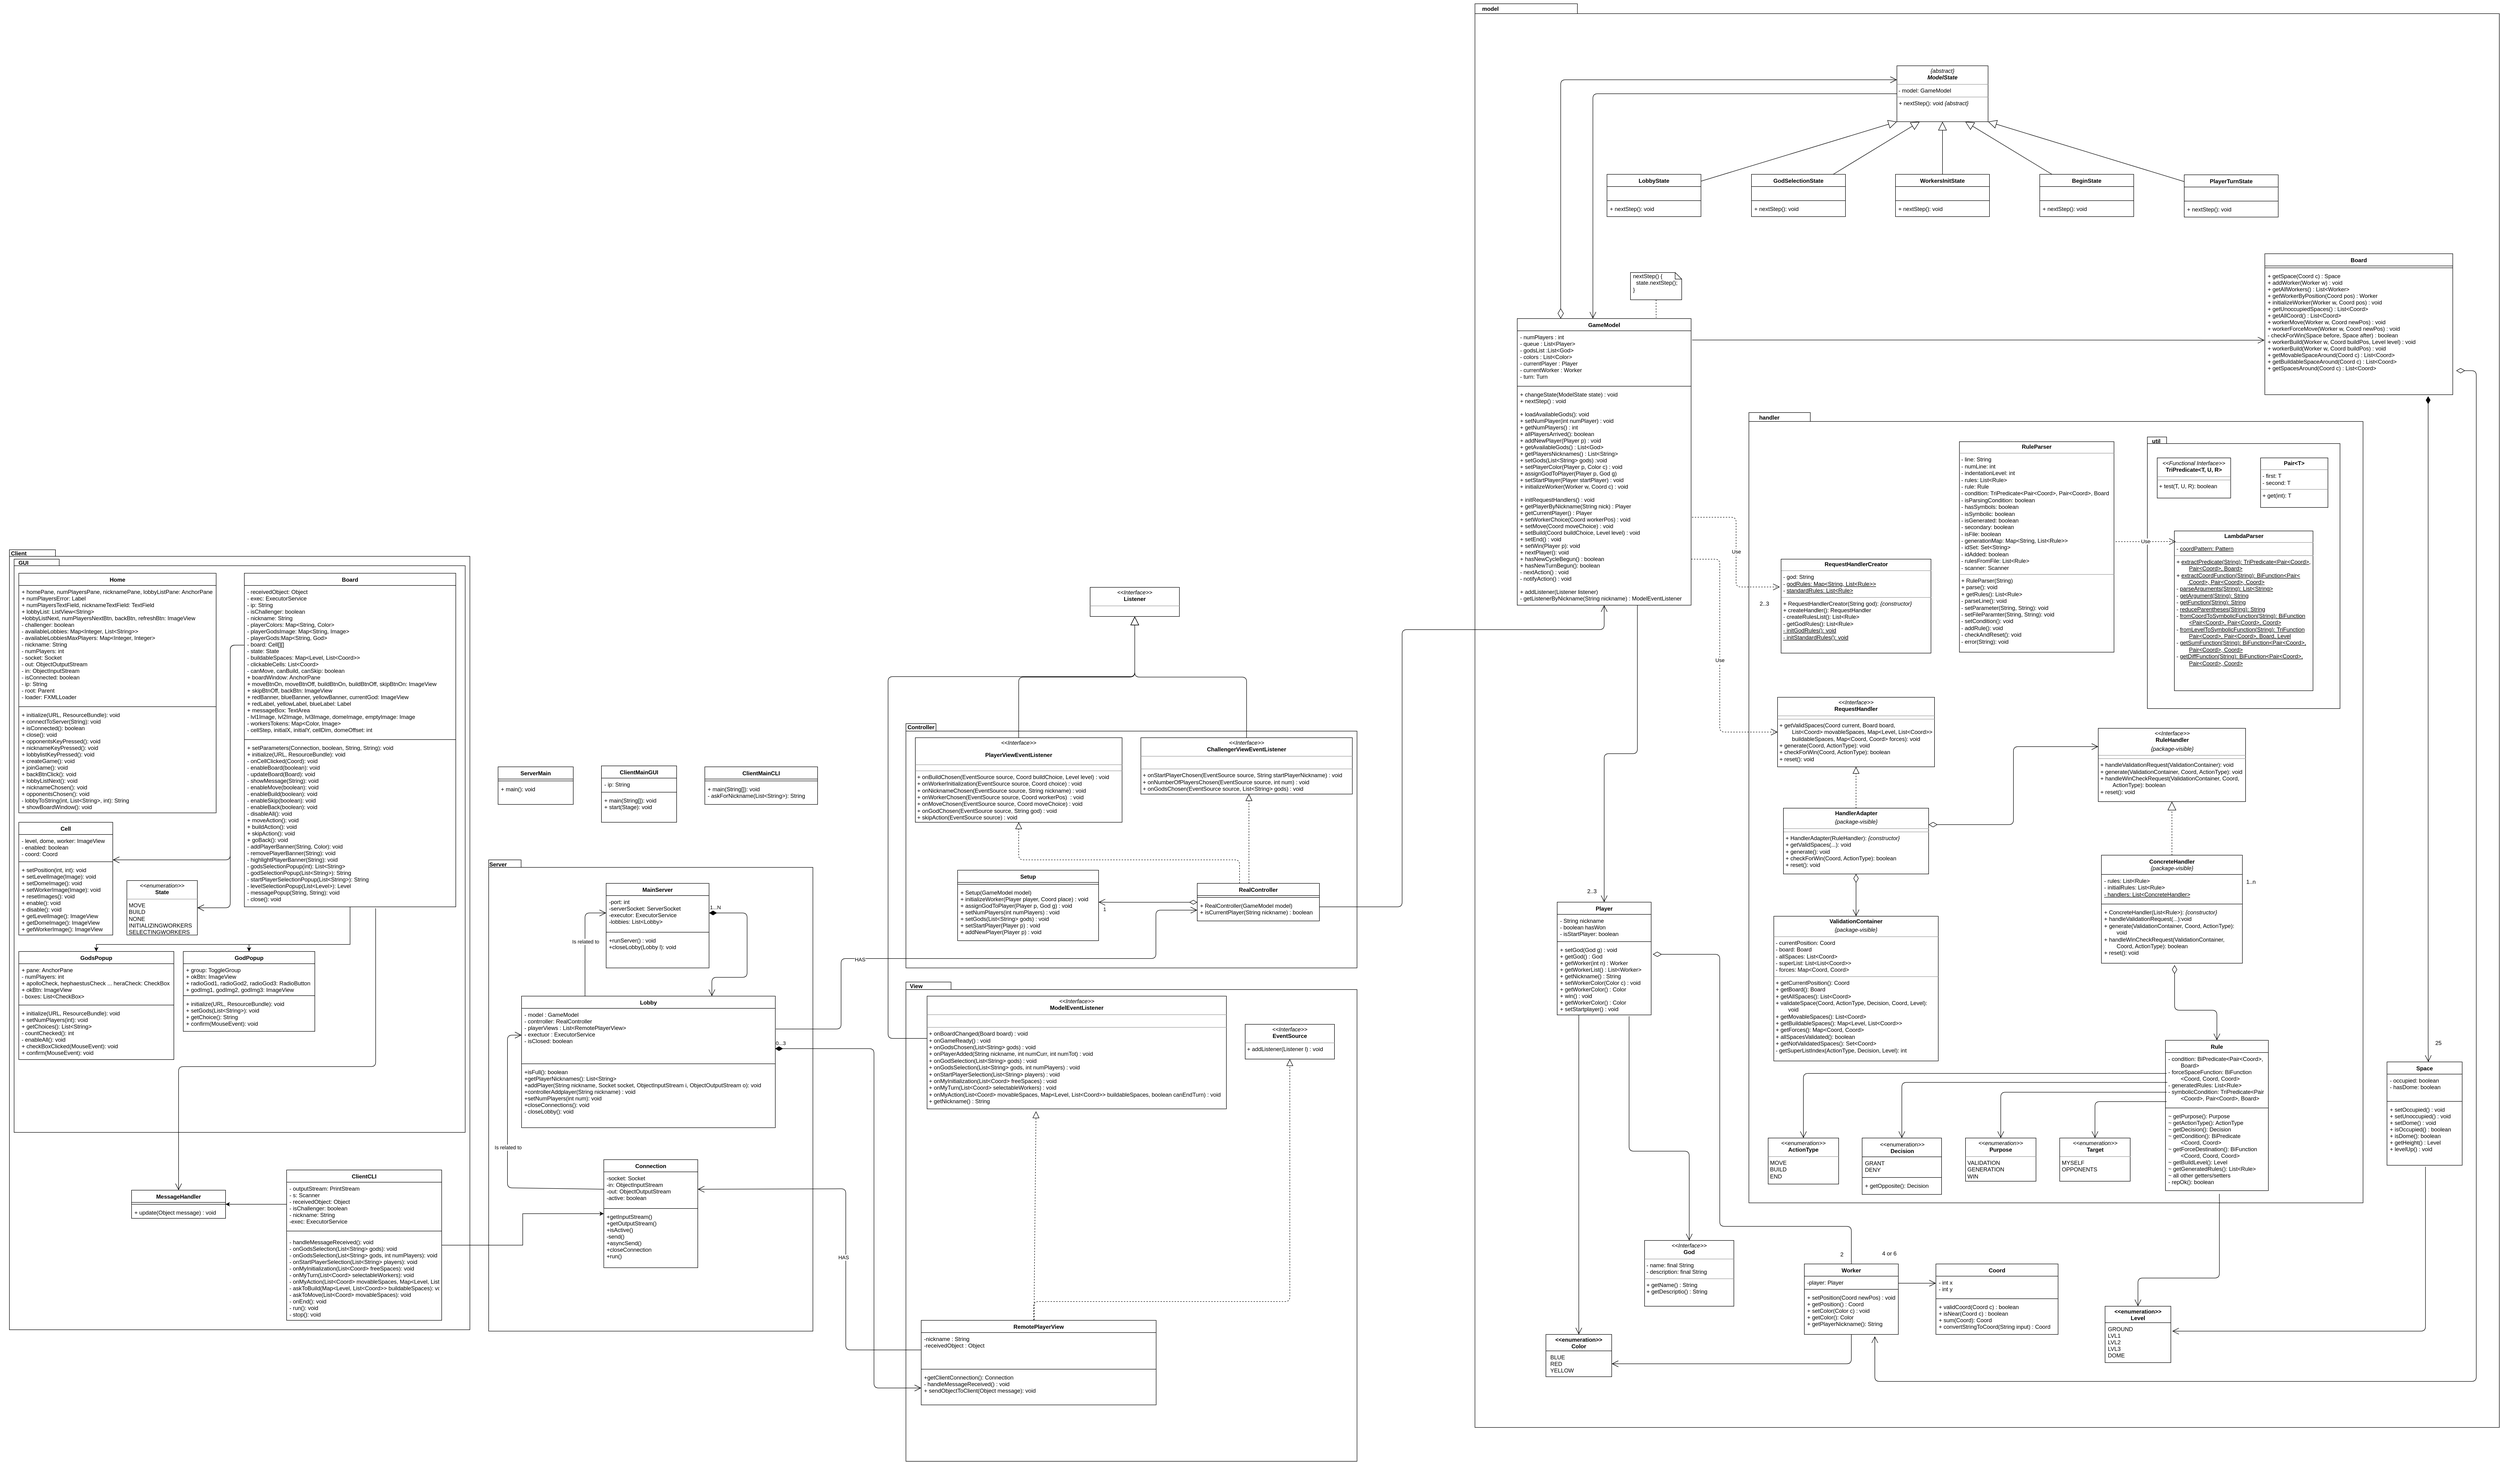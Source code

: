 <mxfile version="12.9.9" type="github">
  <diagram id="C5RBs43oDa-KdzZeNtuy" name="Page-1">
    <mxGraphModel dx="8331" dy="6607" grid="1" gridSize="10" guides="1" tooltips="1" connect="1" arrows="1" fold="1" page="1" pageScale="1" pageWidth="827" pageHeight="1169" math="0" shadow="0">
      <root>
        <mxCell id="WIyWlLk6GJQsqaUBKTNV-0" />
        <mxCell id="WIyWlLk6GJQsqaUBKTNV-1" parent="WIyWlLk6GJQsqaUBKTNV-0" />
        <mxCell id="LcRW81NQQqgkX1LeB4Ay-17" value="" style="group;html=1;" parent="WIyWlLk6GJQsqaUBKTNV-1" vertex="1" connectable="0">
          <mxGeometry x="1399" y="-832" width="2060" height="1920" as="geometry" />
        </mxCell>
        <mxCell id="-60NsE4o0A_aWf5wCk37-1" value="" style="shape=folder;fontStyle=1;spacingTop=10;tabWidth=65;tabHeight=21;tabPosition=left;html=1;" parent="LcRW81NQQqgkX1LeB4Ay-17" vertex="1">
          <mxGeometry x="-120" y="-1110" width="2180" height="3030" as="geometry" />
        </mxCell>
        <mxCell id="LcRW81NQQqgkX1LeB4Ay-57" value="" style="group" parent="LcRW81NQQqgkX1LeB4Ay-17" vertex="1" connectable="0">
          <mxGeometry x="460" y="210" width="1310" height="1232" as="geometry" />
        </mxCell>
        <mxCell id="LcRW81NQQqgkX1LeB4Ay-50" value="" style="shape=folder;fontStyle=1;spacingTop=10;tabWidth=86;tabHeight=19;tabPosition=left;html=1;" parent="LcRW81NQQqgkX1LeB4Ay-57" vertex="1">
          <mxGeometry x="3" y="-450" width="1307" height="1682" as="geometry" />
        </mxCell>
        <mxCell id="LcRW81NQQqgkX1LeB4Ay-4" value="Rule" style="swimlane;fontStyle=1;align=center;verticalAlign=top;childLayout=stackLayout;horizontal=1;startSize=26;horizontalStack=0;resizeParent=1;resizeParentMax=0;resizeLast=0;collapsible=1;marginBottom=0;" parent="LcRW81NQQqgkX1LeB4Ay-57" vertex="1">
          <mxGeometry x="889.5" y="886" width="219" height="320" as="geometry" />
        </mxCell>
        <mxCell id="LcRW81NQQqgkX1LeB4Ay-5" value="- condition: BiPredicate&lt;Pair&lt;Coord&gt;,&#xa;        Board&gt;&#xa;- forceSpaceFunction: BiFunction&#xa;        &lt;Coord, Coord, Coord&gt;&#xa;- generatedRules: List&lt;Rule&gt;&#xa;- symbolicCondition: TriPredicate&lt;Pair&#xa;        &lt;Coord&gt;, Pair&lt;Coord&gt;, Board&gt;&#xa;&#xa;" style="text;strokeColor=none;fillColor=none;align=left;verticalAlign=top;spacingLeft=4;spacingRight=4;overflow=hidden;rotatable=0;points=[[0,0.5],[1,0.5]];portConstraint=eastwest;" parent="LcRW81NQQqgkX1LeB4Ay-4" vertex="1">
          <mxGeometry y="26" width="219" height="114" as="geometry" />
        </mxCell>
        <mxCell id="LcRW81NQQqgkX1LeB4Ay-6" value="" style="line;strokeWidth=1;fillColor=none;align=left;verticalAlign=middle;spacingTop=-1;spacingLeft=3;spacingRight=3;rotatable=0;labelPosition=right;points=[];portConstraint=eastwest;" parent="LcRW81NQQqgkX1LeB4Ay-4" vertex="1">
          <mxGeometry y="140" width="219" height="8" as="geometry" />
        </mxCell>
        <mxCell id="LcRW81NQQqgkX1LeB4Ay-7" value="~ getPurpose(): Purpose&#xa;~ getActionType(): ActionType&#xa;~ getDecision(): Decision&#xa;~ getCondition(): BiPredicate&#xa;        &lt;Coord, Coord&gt;&#xa;~ getForceDestination(): BiFunction&#xa;        &lt;Coord, Coord, Coord&gt;&#xa;~ getBuildLevel(): Level&#xa;~ getGeneratedRules(): List&lt;Rule&gt;&#xa;~ all other getters/setters&#xa;- repOk(): boolean&#xa;&#xa;&#xa;&#xa;&#xa;" style="text;strokeColor=none;fillColor=none;align=left;verticalAlign=top;spacingLeft=4;spacingRight=4;overflow=hidden;rotatable=0;points=[[0,0.5],[1,0.5]];portConstraint=eastwest;" parent="LcRW81NQQqgkX1LeB4Ay-4" vertex="1">
          <mxGeometry y="148" width="219" height="172" as="geometry" />
        </mxCell>
        <mxCell id="zKTAMkaEsUsHGXq3V1gV-0" value="&amp;lt;&amp;lt;enumeration&amp;gt;&amp;gt;&lt;br&gt;&lt;b&gt;Decision&lt;/b&gt;" style="swimlane;fontStyle=0;align=center;verticalAlign=top;childLayout=stackLayout;horizontal=1;startSize=40;horizontalStack=0;resizeParent=1;resizeParentMax=0;resizeLast=0;collapsible=1;marginBottom=0;html=1;" parent="LcRW81NQQqgkX1LeB4Ay-57" vertex="1">
          <mxGeometry x="244" y="1094" width="169" height="120" as="geometry" />
        </mxCell>
        <mxCell id="zKTAMkaEsUsHGXq3V1gV-1" value="GRANT&#xa;DENY" style="text;strokeColor=none;fillColor=none;align=left;verticalAlign=top;spacingLeft=4;spacingRight=4;overflow=hidden;rotatable=0;points=[[0,0.5],[1,0.5]];portConstraint=eastwest;" parent="zKTAMkaEsUsHGXq3V1gV-0" vertex="1">
          <mxGeometry y="40" width="169" height="40" as="geometry" />
        </mxCell>
        <mxCell id="zKTAMkaEsUsHGXq3V1gV-2" value="" style="line;strokeWidth=1;fillColor=none;align=left;verticalAlign=middle;spacingTop=-1;spacingLeft=3;spacingRight=3;rotatable=0;labelPosition=right;points=[];portConstraint=eastwest;" parent="zKTAMkaEsUsHGXq3V1gV-0" vertex="1">
          <mxGeometry y="80" width="169" height="8" as="geometry" />
        </mxCell>
        <mxCell id="zKTAMkaEsUsHGXq3V1gV-3" value="+ getOpposite(): Decision" style="text;strokeColor=none;fillColor=none;align=left;verticalAlign=top;spacingLeft=4;spacingRight=4;overflow=hidden;rotatable=0;points=[[0,0.5],[1,0.5]];portConstraint=eastwest;" parent="zKTAMkaEsUsHGXq3V1gV-0" vertex="1">
          <mxGeometry y="88" width="169" height="32" as="geometry" />
        </mxCell>
        <mxCell id="F0vZ-oMPGt8kP6uusFCu-17" value="&lt;p style=&quot;margin: 0px ; margin-top: 4px ; text-align: center&quot;&gt;&lt;i&gt;&amp;lt;&amp;lt;Interface&amp;gt;&amp;gt;&lt;/i&gt;&lt;br&gt;&lt;b&gt;RuleHandler&lt;/b&gt;&lt;/p&gt;&lt;p style=&quot;margin: 0px ; margin-top: 4px ; text-align: center&quot;&gt;&lt;i&gt;{package-visible}&lt;/i&gt;&lt;/p&gt;&lt;hr size=&quot;1&quot;&gt;&lt;hr size=&quot;1&quot;&gt;&lt;p style=&quot;margin: 0px ; margin-left: 4px&quot;&gt;+ handleValidationRequest(ValidationContainer): void&lt;/p&gt;&lt;p style=&quot;margin: 0px ; margin-left: 4px&quot;&gt;+ generate(ValidationContainer, Coord, ActionType): void&lt;/p&gt;&lt;p style=&quot;margin: 0px ; margin-left: 4px&quot;&gt;+ handleWinCheckRequest(ValidationContainer, Coord,&lt;/p&gt;&lt;p style=&quot;margin: 0px ; margin-left: 4px&quot;&gt;&amp;nbsp;&amp;nbsp;&amp;nbsp;&amp;nbsp;&amp;nbsp;&amp;nbsp;&amp;nbsp; ActionType): boolean&lt;br&gt;&lt;/p&gt;&lt;p style=&quot;margin: 0px ; margin-left: 4px&quot;&gt;+ reset(): void&lt;br&gt;&lt;/p&gt;&lt;div&gt;&lt;br&gt;&lt;br&gt;&lt;/div&gt;" style="verticalAlign=top;align=left;overflow=fill;fontSize=12;fontFamily=Helvetica;html=1;" parent="LcRW81NQQqgkX1LeB4Ay-57" vertex="1">
          <mxGeometry x="746.5" y="222" width="313.5" height="156" as="geometry" />
        </mxCell>
        <mxCell id="LcRW81NQQqgkX1LeB4Ay-13" value="&lt;p style=&quot;margin: 0px ; margin-top: 4px ; text-align: center&quot;&gt;&lt;i&gt;&amp;lt;&amp;lt;enumeration&amp;gt;&amp;gt;&lt;/i&gt;&lt;br&gt;&lt;b&gt;Purpose&lt;/b&gt;&lt;/p&gt;&lt;hr size=&quot;1&quot;&gt;&lt;p style=&quot;margin: 0px ; margin-left: 4px&quot;&gt;VALIDATION&lt;/p&gt;&lt;p style=&quot;margin: 0px ; margin-left: 4px&quot;&gt;GENERATION&lt;/p&gt;&lt;p style=&quot;margin: 0px ; margin-left: 4px&quot;&gt;WIN&lt;br&gt;&lt;/p&gt;" style="verticalAlign=top;align=left;overflow=fill;fontSize=12;fontFamily=Helvetica;html=1;" parent="LcRW81NQQqgkX1LeB4Ay-57" vertex="1">
          <mxGeometry x="464" y="1094" width="150" height="92" as="geometry" />
        </mxCell>
        <mxCell id="F_CIxczFa_6I44uATnzT-7" value="&lt;p style=&quot;margin: 0px ; margin-top: 4px ; text-align: center&quot;&gt;&lt;b&gt;ValidationContainer&lt;/b&gt;&lt;/p&gt;&lt;p style=&quot;margin: 0px ; margin-top: 4px ; text-align: center&quot;&gt;&lt;i&gt;{package-visible}&lt;/i&gt;&lt;br&gt;&lt;/p&gt;&lt;hr size=&quot;1&quot;&gt;&lt;p style=&quot;margin: 0px ; margin-left: 4px&quot;&gt;- currentPosition: Coord&lt;/p&gt;&lt;p style=&quot;margin: 0px ; margin-left: 4px&quot;&gt;- board: Board&lt;br&gt;&lt;/p&gt;&lt;p style=&quot;margin: 0px ; margin-left: 4px&quot;&gt;- allSpaces: List&amp;lt;Coord&amp;gt;&lt;br&gt;&lt;/p&gt;&lt;p style=&quot;margin: 0px ; margin-left: 4px&quot;&gt;- superList: List&amp;lt;List&amp;lt;Coord&amp;gt;&amp;gt;&lt;br&gt;&lt;/p&gt;&lt;p style=&quot;margin: 0px ; margin-left: 4px&quot;&gt;- forces: Map&amp;lt;Coord, Coord&amp;gt;&lt;/p&gt;&lt;hr size=&quot;1&quot;&gt;&lt;p style=&quot;margin: 0px ; margin-left: 4px&quot;&gt;+ getCurrentPosition(): Coord&lt;/p&gt;&lt;p style=&quot;margin: 0px ; margin-left: 4px&quot;&gt;+ getBoard(): Board&lt;br&gt;&lt;/p&gt;&lt;p style=&quot;margin: 0px ; margin-left: 4px&quot;&gt;+ getAllSpaces(): List&amp;lt;Coord&amp;gt;&lt;br&gt;&lt;/p&gt;&lt;p style=&quot;margin: 0px ; margin-left: 4px&quot;&gt;+ validateSpace(Coord, ActionType, Decision, Coord, Level):&lt;/p&gt;&lt;p style=&quot;margin: 0px ; margin-left: 4px&quot;&gt;&amp;nbsp;&amp;nbsp;&amp;nbsp;&amp;nbsp;&amp;nbsp;&amp;nbsp;&amp;nbsp; void&lt;/p&gt;&lt;p style=&quot;margin: 0px ; margin-left: 4px&quot;&gt;+ getMovableSpaces(): List&amp;lt;Coord&amp;gt;&lt;br&gt;&lt;/p&gt;&lt;p style=&quot;margin: 0px ; margin-left: 4px&quot;&gt;+ getBuildableSpaces(): Map&amp;lt;Level, List&amp;lt;Coord&amp;gt;&amp;gt;&lt;br&gt;&lt;/p&gt;&lt;p style=&quot;margin: 0px ; margin-left: 4px&quot;&gt;+ getForces(): Map&amp;lt;Coord, Coord&amp;gt;&lt;/p&gt;&lt;p style=&quot;margin: 0px ; margin-left: 4px&quot;&gt;+ allSpacesValidated(): boolean&lt;/p&gt;&lt;p style=&quot;margin: 0px ; margin-left: 4px&quot;&gt;+ getNotValidatedSpaces(): Set&amp;lt;Coord&amp;gt;&lt;br&gt;&lt;/p&gt;&lt;p style=&quot;margin: 0px ; margin-left: 4px&quot;&gt;- getSuperListIndex(ActionType, Decision, Level): int&lt;br&gt;&lt;/p&gt;" style="verticalAlign=top;align=left;overflow=fill;fontSize=12;fontFamily=Helvetica;html=1;" parent="LcRW81NQQqgkX1LeB4Ay-57" vertex="1">
          <mxGeometry x="56" y="622" width="350" height="308" as="geometry" />
        </mxCell>
        <mxCell id="LcRW81NQQqgkX1LeB4Ay-43" style="endArrow=block;dashed=1;endFill=0;endSize=16;html=1;fontFamily=Helvetica;fontSize=11;fontColor=#000000;align=center;strokeColor=#000000;fillColor=#f8cecc;edgeStyle=orthogonalEdgeStyle;" parent="LcRW81NQQqgkX1LeB4Ay-57" source="LcRW81NQQqgkX1LeB4Ay-0" target="F0vZ-oMPGt8kP6uusFCu-17" edge="1">
          <mxGeometry relative="1" as="geometry">
            <mxPoint x="766" y="421" as="targetPoint" />
            <mxPoint x="766" y="502" as="sourcePoint" />
          </mxGeometry>
        </mxCell>
        <mxCell id="LcRW81NQQqgkX1LeB4Ay-15" style="endArrow=open;endFill=1;endSize=12;html=1;fontFamily=Helvetica;fontSize=11;fontColor=#000000;align=center;strokeColor=#000000;edgeStyle=orthogonalEdgeStyle;entryX=0.5;entryY=0;entryDx=0;entryDy=0;exitX=0.011;exitY=0.741;exitDx=0;exitDy=0;exitPerimeter=0;" parent="LcRW81NQQqgkX1LeB4Ay-57" source="LcRW81NQQqgkX1LeB4Ay-5" target="LcRW81NQQqgkX1LeB4Ay-13" edge="1">
          <mxGeometry relative="1" as="geometry">
            <mxPoint x="891" y="1012" as="sourcePoint" />
            <mxPoint x="539" y="1082" as="targetPoint" />
          </mxGeometry>
        </mxCell>
        <mxCell id="F_CIxczFa_6I44uATnzT-2" style="edgeStyle=orthogonalEdgeStyle;rounded=1;orthogonalLoop=1;jettySize=auto;html=1;endFill=1;endArrow=open;endSize=12;entryX=0.5;entryY=0;entryDx=0;entryDy=0;exitX=0.018;exitY=0.558;exitDx=0;exitDy=0;exitPerimeter=0;" parent="LcRW81NQQqgkX1LeB4Ay-57" source="LcRW81NQQqgkX1LeB4Ay-5" target="zKTAMkaEsUsHGXq3V1gV-0" edge="1">
          <mxGeometry relative="1" as="geometry">
            <mxPoint x="887" y="992" as="sourcePoint" />
            <mxPoint x="329" y="1072" as="targetPoint" />
          </mxGeometry>
        </mxCell>
        <mxCell id="LcRW81NQQqgkX1LeB4Ay-47" style="endArrow=open;html=1;endSize=12;startArrow=diamondThin;startSize=16;startFill=0;edgeStyle=orthogonalEdgeStyle;align=center;verticalAlign=bottom;fontFamily=Helvetica;fontSize=11;fontColor=#000000;strokeColor=#000000;exitX=0.519;exitY=1.033;exitDx=0;exitDy=0;exitPerimeter=0;" parent="LcRW81NQQqgkX1LeB4Ay-57" target="LcRW81NQQqgkX1LeB4Ay-4" edge="1" source="LcRW81NQQqgkX1LeB4Ay-3">
          <mxGeometry relative="1" as="geometry">
            <Array as="points">
              <mxPoint x="909" y="822" />
              <mxPoint x="999" y="822" />
            </Array>
            <mxPoint x="910" y="702" as="sourcePoint" />
          </mxGeometry>
        </mxCell>
        <mxCell id="LcRW81NQQqgkX1LeB4Ay-14" value="&lt;p style=&quot;margin: 0px ; margin-top: 4px ; text-align: center&quot;&gt;&lt;i&gt;&amp;lt;&amp;lt;enumeration&amp;gt;&amp;gt;&lt;/i&gt;&lt;br&gt;&lt;b&gt;ActionType&lt;/b&gt;&lt;/p&gt;&lt;hr size=&quot;1&quot;&gt;&lt;p style=&quot;margin: 0px ; margin-left: 4px&quot;&gt;MOVE&lt;/p&gt;&lt;p style=&quot;margin: 0px ; margin-left: 4px&quot;&gt;BUILD&lt;/p&gt;&lt;p style=&quot;margin: 0px ; margin-left: 4px&quot;&gt;END&lt;br&gt;&lt;/p&gt;" style="verticalAlign=top;align=left;overflow=fill;fontSize=12;fontFamily=Helvetica;html=1;" parent="LcRW81NQQqgkX1LeB4Ay-57" vertex="1">
          <mxGeometry x="44" y="1094" width="150" height="98" as="geometry" />
        </mxCell>
        <mxCell id="LcRW81NQQqgkX1LeB4Ay-16" style="endArrow=open;endFill=1;endSize=12;html=1;fontFamily=Helvetica;fontSize=11;fontColor=#000000;align=center;strokeColor=#000000;edgeStyle=orthogonalEdgeStyle;entryX=0.5;entryY=0;entryDx=0;entryDy=0;exitX=0.011;exitY=0.39;exitDx=0;exitDy=0;exitPerimeter=0;" parent="LcRW81NQQqgkX1LeB4Ay-57" source="LcRW81NQQqgkX1LeB4Ay-5" target="LcRW81NQQqgkX1LeB4Ay-14" edge="1">
          <mxGeometry relative="1" as="geometry">
            <mxPoint x="361" y="943" as="targetPoint" />
            <mxPoint x="889" y="972" as="sourcePoint" />
          </mxGeometry>
        </mxCell>
        <mxCell id="zKTAMkaEsUsHGXq3V1gV-12" value="&lt;p style=&quot;margin: 0px ; margin-top: 4px ; text-align: center&quot;&gt;&lt;i&gt;&amp;lt;&amp;lt;enumeration&amp;gt;&amp;gt;&lt;/i&gt;&lt;br&gt;&lt;b&gt;Target&lt;/b&gt;&lt;/p&gt;&lt;hr size=&quot;1&quot;&gt;&lt;p style=&quot;margin: 0px ; margin-left: 4px&quot;&gt;MYSELF&lt;/p&gt;&lt;p style=&quot;margin: 0px ; margin-left: 4px&quot;&gt;OPPONENTS&lt;br&gt;&lt;/p&gt;" style="verticalAlign=top;align=left;overflow=fill;fontSize=12;fontFamily=Helvetica;html=1;" parent="LcRW81NQQqgkX1LeB4Ay-57" vertex="1">
          <mxGeometry x="664.5" y="1094" width="150" height="92" as="geometry" />
        </mxCell>
        <mxCell id="zKTAMkaEsUsHGXq3V1gV-14" style="edgeStyle=orthogonalEdgeStyle;rounded=1;orthogonalLoop=1;jettySize=auto;html=1;entryX=0.5;entryY=0;entryDx=0;entryDy=0;startArrow=none;strokeColor=#000000;endFill=1;endArrow=open;endSize=12;exitX=0.011;exitY=0.917;exitDx=0;exitDy=0;exitPerimeter=0;" parent="LcRW81NQQqgkX1LeB4Ay-57" source="LcRW81NQQqgkX1LeB4Ay-5" target="zKTAMkaEsUsHGXq3V1gV-12" edge="1">
          <mxGeometry relative="1" as="geometry">
            <mxPoint x="891" y="1032" as="sourcePoint" />
          </mxGeometry>
        </mxCell>
        <mxCell id="za8SHLEQkm7EsVnOQVvr-2" value="2..3" style="text;html=1;strokeColor=none;fillColor=none;align=center;verticalAlign=middle;whiteSpace=wrap;rounded=0;" parent="LcRW81NQQqgkX1LeB4Ay-57" vertex="1">
          <mxGeometry x="16" y="-53" width="40" height="20" as="geometry" />
        </mxCell>
        <mxCell id="LcRW81NQQqgkX1LeB4Ay-0" value="&lt;b&gt;ConcreteHandler&lt;/b&gt;&lt;br&gt;&lt;i&gt;{package-visible}&lt;/i&gt;" style="swimlane;fontStyle=0;align=center;verticalAlign=top;childLayout=stackLayout;horizontal=1;startSize=41;horizontalStack=0;resizeParent=1;resizeParentMax=0;resizeLast=0;collapsible=1;marginBottom=0;html=1;" parent="LcRW81NQQqgkX1LeB4Ay-57" vertex="1">
          <mxGeometry x="753.25" y="492" width="300" height="230" as="geometry" />
        </mxCell>
        <mxCell id="LcRW81NQQqgkX1LeB4Ay-1" value="&lt;div&gt;- rules: List&amp;lt;Rule&amp;gt;&lt;/div&gt;&lt;div&gt;- initialRules: List&amp;lt;Rule&amp;gt;&lt;/div&gt;&lt;u&gt;- handlers: List&amp;lt;ConcreteHandler&amp;gt;&lt;/u&gt;" style="text;strokeColor=none;fillColor=none;align=left;verticalAlign=top;spacingLeft=4;spacingRight=4;overflow=hidden;rotatable=0;points=[[0,0.5],[1,0.5]];portConstraint=eastwest;html=1;" parent="LcRW81NQQqgkX1LeB4Ay-0" vertex="1">
          <mxGeometry y="41" width="300" height="59" as="geometry" />
        </mxCell>
        <mxCell id="LcRW81NQQqgkX1LeB4Ay-2" value="" style="line;strokeWidth=1;fillColor=none;align=left;verticalAlign=middle;spacingTop=-1;spacingLeft=3;spacingRight=3;rotatable=0;labelPosition=right;points=[];portConstraint=eastwest;" parent="LcRW81NQQqgkX1LeB4Ay-0" vertex="1">
          <mxGeometry y="100" width="300" height="8" as="geometry" />
        </mxCell>
        <mxCell id="LcRW81NQQqgkX1LeB4Ay-3" value="&lt;div&gt;+ ConcreteHandler(List&amp;lt;Rule&amp;gt;): &lt;i&gt;{constructor}&lt;/i&gt;&lt;/div&gt;&lt;div&gt;+ handleValidationRequest(...):void&lt;/div&gt;&lt;div&gt;+ generate(ValidationContainer, Coord, ActionType):&lt;/div&gt;&lt;div&gt;&amp;nbsp;&amp;nbsp;&amp;nbsp;&amp;nbsp;&amp;nbsp;&amp;nbsp;&amp;nbsp; void&lt;/div&gt;&lt;div&gt;+ handleWinCheckRequest(ValidationContainer,&lt;/div&gt;&lt;div&gt;&amp;nbsp;&amp;nbsp;&amp;nbsp;&amp;nbsp;&amp;nbsp;&amp;nbsp;&amp;nbsp; Coord, ActionType): boolean&lt;br&gt;&lt;/div&gt;&lt;div&gt;+ reset(): void&lt;br&gt;&lt;/div&gt;" style="text;strokeColor=none;fillColor=none;align=left;verticalAlign=top;spacingLeft=4;spacingRight=4;overflow=hidden;rotatable=0;points=[[0,0.5],[1,0.5]];portConstraint=eastwest;fontStyle=0;html=1;" parent="LcRW81NQQqgkX1LeB4Ay-0" vertex="1">
          <mxGeometry y="108" width="300" height="122" as="geometry" />
        </mxCell>
        <mxCell id="LcRW81NQQqgkX1LeB4Ay-55" value="handler" style="text;align=center;fontStyle=1;verticalAlign=middle;spacingLeft=3;spacingRight=3;strokeColor=none;rotatable=0;points=[[0,0.5],[1,0.5]];portConstraint=eastwest;" parent="LcRW81NQQqgkX1LeB4Ay-57" vertex="1">
          <mxGeometry x="6.5" y="-452" width="80" height="23.757" as="geometry" />
        </mxCell>
        <mxCell id="zKTAMkaEsUsHGXq3V1gV-25" value="" style="group" parent="LcRW81NQQqgkX1LeB4Ay-57" vertex="1" connectable="0">
          <mxGeometry x="851" y="-398" width="410" height="578" as="geometry" />
        </mxCell>
        <mxCell id="zKTAMkaEsUsHGXq3V1gV-24" value="" style="group" parent="zKTAMkaEsUsHGXq3V1gV-25" vertex="1" connectable="0">
          <mxGeometry width="410" height="578" as="geometry" />
        </mxCell>
        <mxCell id="zKTAMkaEsUsHGXq3V1gV-21" value="" style="shape=folder;fontStyle=1;spacingTop=10;tabWidth=40;tabHeight=14;tabPosition=left;html=1;" parent="zKTAMkaEsUsHGXq3V1gV-24" vertex="1">
          <mxGeometry width="410" height="578" as="geometry" />
        </mxCell>
        <mxCell id="zKTAMkaEsUsHGXq3V1gV-19" value="&lt;p style=&quot;margin: 0px ; margin-top: 4px ; text-align: center&quot;&gt;&lt;i&gt;&amp;lt;&amp;lt;Functional Interface&amp;gt;&amp;gt;&lt;/i&gt;&lt;br&gt;&lt;b&gt;TriPredicate&amp;lt;T, U, R&amp;gt;&lt;br&gt;&lt;/b&gt;&lt;/p&gt;&lt;hr size=&quot;1&quot;&gt;&lt;hr size=&quot;1&quot;&gt;&lt;p style=&quot;margin: 0px ; margin-left: 4px&quot;&gt;+ test(T, U, R): boolean&lt;br&gt;&lt;/p&gt;&lt;div&gt;&lt;br&gt;&lt;br&gt;&lt;/div&gt;" style="verticalAlign=top;align=left;overflow=fill;fontSize=12;fontFamily=Helvetica;html=1;" parent="zKTAMkaEsUsHGXq3V1gV-24" vertex="1">
          <mxGeometry x="21" y="44.51" width="156.33" height="85.49" as="geometry" />
        </mxCell>
        <mxCell id="zKTAMkaEsUsHGXq3V1gV-20" value="&lt;p style=&quot;margin: 0px ; margin-top: 4px ; text-align: center&quot;&gt;&lt;b&gt;Pair&amp;lt;T&amp;gt;&lt;/b&gt;&lt;br&gt;&lt;/p&gt;&lt;hr size=&quot;1&quot;&gt;&lt;p style=&quot;margin: 0px ; margin-left: 4px&quot;&gt;- first: T&lt;/p&gt;&lt;p style=&quot;margin: 0px ; margin-left: 4px&quot;&gt;- second: T&lt;br&gt;&lt;/p&gt;&lt;hr size=&quot;1&quot;&gt;&lt;p style=&quot;margin: 0px ; margin-left: 4px&quot;&gt;+ get(int): T&lt;br&gt;&lt;/p&gt;" style="verticalAlign=top;align=left;overflow=fill;fontSize=12;fontFamily=Helvetica;html=1;" parent="zKTAMkaEsUsHGXq3V1gV-24" vertex="1">
          <mxGeometry x="241" y="44.51" width="143.28" height="105.49" as="geometry" />
        </mxCell>
        <mxCell id="zKTAMkaEsUsHGXq3V1gV-22" value="&lt;b&gt;util&lt;/b&gt;" style="text;html=1;strokeColor=none;fillColor=none;align=center;verticalAlign=middle;whiteSpace=wrap;rounded=0;" parent="zKTAMkaEsUsHGXq3V1gV-24" vertex="1">
          <mxGeometry x="1" y="-1.019" width="35.73" height="19.082" as="geometry" />
        </mxCell>
        <mxCell id="DEbda8dBH8vSjd9NstJN-0" value="&lt;p style=&quot;margin: 0px ; margin-top: 4px ; text-align: center&quot;&gt;&lt;b&gt;LambdaParser&lt;/b&gt;&lt;br&gt;&lt;/p&gt;&lt;hr size=&quot;1&quot;&gt;&lt;p style=&quot;margin: 0px ; margin-left: 4px&quot;&gt;- &lt;u&gt;coordPattern: Pattern&lt;/u&gt;&lt;br&gt;&lt;/p&gt;&lt;hr size=&quot;1&quot;&gt;&lt;p style=&quot;margin: 0px ; margin-left: 4px&quot;&gt;+ &lt;u&gt;extractPredicate(String): TriPredicate&amp;lt;Pair&amp;lt;Coord&amp;gt;,&lt;/u&gt;&lt;/p&gt;&lt;p style=&quot;margin: 0px ; margin-left: 4px&quot;&gt;&amp;nbsp;&amp;nbsp;&amp;nbsp;&amp;nbsp;&amp;nbsp;&amp;nbsp;&amp;nbsp; &lt;u&gt;Pair&amp;lt;Coord&amp;gt;, Board&amp;gt;&lt;/u&gt;&lt;/p&gt;&lt;p style=&quot;margin: 0px ; margin-left: 4px&quot;&gt;+ &lt;u&gt;extractCoordFunction(String): BiFunction&amp;lt;Pair&amp;lt;&lt;/u&gt;&lt;/p&gt;&lt;p style=&quot;margin: 0px ; margin-left: 4px&quot;&gt;&amp;nbsp;&amp;nbsp;&amp;nbsp;&amp;nbsp;&amp;nbsp;&amp;nbsp;&amp;nbsp;&lt;u&gt; Coord&amp;gt;, Pair&amp;lt;Coord&amp;gt;, Coord&amp;gt;&lt;/u&gt;&lt;/p&gt;&lt;p style=&quot;margin: 0px ; margin-left: 4px&quot;&gt;- &lt;u&gt;parseArguments(String): List&amp;lt;String&amp;gt;&lt;/u&gt;&lt;/p&gt;&lt;p style=&quot;margin: 0px ; margin-left: 4px&quot;&gt;- &lt;u&gt;getArgument(String): String&lt;/u&gt;&lt;/p&gt;&lt;p style=&quot;margin: 0px ; margin-left: 4px&quot;&gt;- &lt;u&gt;getFunction(String): String&lt;/u&gt;&lt;/p&gt;&lt;p style=&quot;margin: 0px ; margin-left: 4px&quot;&gt;- &lt;u&gt;reduceParentheses(String): String&lt;/u&gt;&lt;/p&gt;&lt;p style=&quot;margin: 0px ; margin-left: 4px&quot;&gt;- &lt;u&gt;fromCoordToSymbolicFunction(String): BiFunction&lt;/u&gt;&lt;/p&gt;&lt;p style=&quot;margin: 0px ; margin-left: 4px&quot;&gt;&amp;nbsp;&amp;nbsp;&amp;nbsp;&amp;nbsp;&amp;nbsp;&amp;nbsp;&amp;nbsp; &lt;u&gt;&amp;lt;Pair&amp;lt;Coord&amp;gt;, Pair&amp;lt;Coord&amp;gt;, Coord&amp;gt;&lt;/u&gt;&lt;/p&gt;&lt;p style=&quot;margin: 0px ; margin-left: 4px&quot;&gt;- &lt;u&gt;fromLevelToSymbolicFunction(String): TriFunction&lt;/u&gt;&lt;/p&gt;&lt;p style=&quot;margin: 0px ; margin-left: 4px&quot;&gt;&amp;nbsp;&amp;nbsp;&amp;nbsp;&amp;nbsp;&amp;nbsp;&amp;nbsp;&amp;nbsp; &lt;u&gt;Pair&amp;lt;Coord&amp;gt;, Pair&amp;lt;Coord&amp;gt;, Board, Level&lt;/u&gt;&lt;/p&gt;&lt;p style=&quot;margin: 0px ; margin-left: 4px&quot;&gt;- &lt;u&gt;getSumFunction(String): BiFunction&amp;lt;Pair&amp;lt;Coord&amp;gt;,&lt;/u&gt;&lt;/p&gt;&lt;p style=&quot;margin: 0px ; margin-left: 4px&quot;&gt;&amp;nbsp;&amp;nbsp;&amp;nbsp;&amp;nbsp;&amp;nbsp;&amp;nbsp;&amp;nbsp; &lt;u&gt;Pair&amp;lt;Coord&amp;gt;, Coord&amp;gt;&lt;/u&gt;&lt;/p&gt;&lt;p style=&quot;margin: 0px ; margin-left: 4px&quot;&gt;- &lt;u&gt;getDiffFunction(String): BiFunction&amp;lt;Pair&amp;lt;Coord&amp;gt;,&lt;/u&gt;&lt;/p&gt;&lt;p style=&quot;margin: 0px ; margin-left: 4px&quot;&gt;&amp;nbsp;&amp;nbsp;&amp;nbsp;&amp;nbsp;&amp;nbsp;&amp;nbsp;&amp;nbsp; &lt;u&gt;Pair&amp;lt;Coord&amp;gt;, Coord&amp;gt; &lt;/u&gt;&lt;/p&gt;&lt;p style=&quot;margin: 0px ; margin-left: 4px&quot;&gt; &lt;/p&gt;" style="verticalAlign=top;align=left;overflow=fill;fontSize=12;fontFamily=Helvetica;html=1;" vertex="1" parent="zKTAMkaEsUsHGXq3V1gV-24">
          <mxGeometry x="57.5" y="200" width="295" height="340" as="geometry" />
        </mxCell>
        <mxCell id="DEbda8dBH8vSjd9NstJN-1" value="&lt;p style=&quot;margin: 0px ; margin-top: 4px ; text-align: center&quot;&gt;&lt;b&gt;RuleParser&lt;/b&gt;&lt;br&gt;&lt;/p&gt;&lt;hr size=&quot;1&quot;&gt;&lt;p style=&quot;margin: 0px ; margin-left: 4px&quot;&gt;- line: String&lt;br&gt;&lt;/p&gt;&lt;p style=&quot;margin: 0px ; margin-left: 4px&quot;&gt;- numLine: int&lt;/p&gt;&lt;p style=&quot;margin: 0px ; margin-left: 4px&quot;&gt;- indentationLevel: int&lt;/p&gt;&lt;p style=&quot;margin: 0px ; margin-left: 4px&quot;&gt;- rules: List&amp;lt;Rule&amp;gt;&lt;/p&gt;&lt;p style=&quot;margin: 0px ; margin-left: 4px&quot;&gt;- rule: Rule&lt;/p&gt;&lt;p style=&quot;margin: 0px ; margin-left: 4px&quot;&gt;- condition: TriPredicate&amp;lt;Pair&amp;lt;Coord&amp;gt;, Pair&amp;lt;Coord&amp;gt;, Board&lt;/p&gt;&lt;p style=&quot;margin: 0px ; margin-left: 4px&quot;&gt;- isParsingCondition: boolean&lt;/p&gt;&lt;p style=&quot;margin: 0px ; margin-left: 4px&quot;&gt;- hasSymbols: boolean&lt;/p&gt;&lt;p style=&quot;margin: 0px ; margin-left: 4px&quot;&gt;- isSymbolic: boolean&lt;/p&gt;&lt;p style=&quot;margin: 0px ; margin-left: 4px&quot;&gt;- isGenerated: boolean&lt;/p&gt;&lt;p style=&quot;margin: 0px ; margin-left: 4px&quot;&gt;- secondary: boolean&lt;/p&gt;&lt;p style=&quot;margin: 0px ; margin-left: 4px&quot;&gt;- isFile: boolean&lt;/p&gt;&lt;p style=&quot;margin: 0px ; margin-left: 4px&quot;&gt;- generationMap: Map&amp;lt;String, List&amp;lt;Rule&amp;gt;&amp;gt;&lt;/p&gt;&lt;p style=&quot;margin: 0px ; margin-left: 4px&quot;&gt;- idSet: Set&amp;lt;String&amp;gt;&lt;/p&gt;&lt;p style=&quot;margin: 0px ; margin-left: 4px&quot;&gt;- idAdded: boolean&lt;/p&gt;&lt;p style=&quot;margin: 0px ; margin-left: 4px&quot;&gt;- rulesFromFile: List&amp;lt;Rule&amp;gt;&lt;/p&gt;&lt;p style=&quot;margin: 0px ; margin-left: 4px&quot;&gt;- scanner: Scanner&lt;br&gt;&lt;/p&gt;&lt;hr size=&quot;1&quot;&gt;&lt;p style=&quot;margin: 0px ; margin-left: 4px&quot;&gt;+ RuleParser(String)&lt;/p&gt;&lt;p style=&quot;margin: 0px ; margin-left: 4px&quot;&gt;+ parse(): void&lt;/p&gt;&lt;p style=&quot;margin: 0px ; margin-left: 4px&quot;&gt;+ getRules(): List&amp;lt;Rule&amp;gt;&lt;/p&gt;&lt;p style=&quot;margin: 0px ; margin-left: 4px&quot;&gt;- parseLine(): void&lt;/p&gt;&lt;p style=&quot;margin: 0px ; margin-left: 4px&quot;&gt;- setParameter(String, String): void&lt;/p&gt;&lt;p style=&quot;margin: 0px ; margin-left: 4px&quot;&gt;- setFileParamter(String, String): void&lt;/p&gt;&lt;p style=&quot;margin: 0px ; margin-left: 4px&quot;&gt;- setCondition(): void&lt;/p&gt;&lt;p style=&quot;margin: 0px ; margin-left: 4px&quot;&gt;- addRule(): void&lt;/p&gt;&lt;p style=&quot;margin: 0px ; margin-left: 4px&quot;&gt;- checkAndReset(): void&lt;/p&gt;&lt;p style=&quot;margin: 0px ; margin-left: 4px&quot;&gt;- error(String): void&lt;br&gt;&lt;/p&gt;" style="verticalAlign=top;align=left;overflow=fill;fontSize=12;fontFamily=Helvetica;html=1;" vertex="1" parent="LcRW81NQQqgkX1LeB4Ay-57">
          <mxGeometry x="451" y="-388" width="329" height="448" as="geometry" />
        </mxCell>
        <mxCell id="DEbda8dBH8vSjd9NstJN-2" value="Use" style="endArrow=open;endSize=12;dashed=1;html=1;exitX=1.01;exitY=0.475;exitDx=0;exitDy=0;entryX=0.01;entryY=0.066;entryDx=0;entryDy=0;entryPerimeter=0;edgeStyle=orthogonalEdgeStyle;exitPerimeter=0;" edge="1" parent="LcRW81NQQqgkX1LeB4Ay-57" source="DEbda8dBH8vSjd9NstJN-1" target="DEbda8dBH8vSjd9NstJN-0">
          <mxGeometry width="160" relative="1" as="geometry">
            <mxPoint x="451" y="-198" as="sourcePoint" />
            <mxPoint x="611" y="-198" as="targetPoint" />
          </mxGeometry>
        </mxCell>
        <mxCell id="GLF211CV2YBHSNNz2mQ8-16" value="Player" style="swimlane;fontStyle=1;align=center;verticalAlign=top;childLayout=stackLayout;horizontal=1;startSize=26;horizontalStack=0;resizeParent=1;resizeParentMax=0;resizeLast=0;collapsible=1;marginBottom=0;" parent="LcRW81NQQqgkX1LeB4Ay-17" vertex="1">
          <mxGeometry x="55" y="802" width="200" height="240" as="geometry" />
        </mxCell>
        <mxCell id="GLF211CV2YBHSNNz2mQ8-17" value="- String nickname&#xa;- boolean hasWon&#xa;- isStartPlayer: boolean" style="text;strokeColor=none;fillColor=none;align=left;verticalAlign=top;spacingLeft=4;spacingRight=4;overflow=hidden;rotatable=0;points=[[0,0.5],[1,0.5]];portConstraint=eastwest;" parent="GLF211CV2YBHSNNz2mQ8-16" vertex="1">
          <mxGeometry y="26" width="200" height="54" as="geometry" />
        </mxCell>
        <mxCell id="GLF211CV2YBHSNNz2mQ8-18" value="" style="line;strokeWidth=1;fillColor=none;align=left;verticalAlign=middle;spacingTop=-1;spacingLeft=3;spacingRight=3;rotatable=0;labelPosition=right;points=[];portConstraint=eastwest;" parent="GLF211CV2YBHSNNz2mQ8-16" vertex="1">
          <mxGeometry y="80" width="200" height="8" as="geometry" />
        </mxCell>
        <mxCell id="GLF211CV2YBHSNNz2mQ8-19" value="+ setGod(God g) : void&#xa;+ getGod() : God&#xa;+ getWorker(int n) : Worker&#xa;+ getWorkerList() : List&lt;Worker&gt;&#xa;+ getNickname() : String&#xa;+ setWorkerColor(Color c) : void&#xa;+ getWorkerColor() : Color&#xa;+ win() : void&#xa;+ getWorkerColor() : Color&#xa;+ setStartplayer() : void" style="text;strokeColor=none;fillColor=none;align=left;verticalAlign=top;spacingLeft=4;spacingRight=4;overflow=hidden;rotatable=0;points=[[0,0.5],[1,0.5]];portConstraint=eastwest;" parent="GLF211CV2YBHSNNz2mQ8-16" vertex="1">
          <mxGeometry y="88" width="200" height="152" as="geometry" />
        </mxCell>
        <mxCell id="za8SHLEQkm7EsVnOQVvr-0" style="edgeStyle=orthogonalEdgeStyle;rounded=1;orthogonalLoop=1;jettySize=auto;html=1;entryX=1;entryY=0.5;entryDx=0;entryDy=0;endArrow=open;endFill=1;endSize=12;" parent="LcRW81NQQqgkX1LeB4Ay-17" source="GLF211CV2YBHSNNz2mQ8-29" target="GLF211CV2YBHSNNz2mQ8-9" edge="1">
          <mxGeometry relative="1" as="geometry" />
        </mxCell>
        <mxCell id="GLF211CV2YBHSNNz2mQ8-38" style="endArrow=open;endFill=1;endSize=12;html=1;fontFamily=Helvetica;fontSize=11;fontColor=#000000;align=center;strokeColor=#000000;edgeStyle=orthogonalEdgeStyle;entryX=0.5;entryY=0;entryDx=0;entryDy=0;exitX=0.765;exitY=1.017;exitDx=0;exitDy=0;exitPerimeter=0;" parent="LcRW81NQQqgkX1LeB4Ay-17" source="GLF211CV2YBHSNNz2mQ8-19" target="GLF211CV2YBHSNNz2mQ8-37" edge="1">
          <mxGeometry relative="1" as="geometry">
            <Array as="points">
              <mxPoint x="208" y="1332" />
              <mxPoint x="336" y="1332" />
            </Array>
          </mxGeometry>
        </mxCell>
        <mxCell id="GLF211CV2YBHSNNz2mQ8-21" style="endArrow=open;endFill=1;endSize=12;html=1;fontFamily=Helvetica;fontSize=11;fontColor=#000000;align=center;strokeColor=#000000;edgeStyle=orthogonalEdgeStyle;entryX=0.5;entryY=0;entryDx=0;entryDy=0;exitX=0.23;exitY=1.002;exitDx=0;exitDy=0;exitPerimeter=0;" parent="LcRW81NQQqgkX1LeB4Ay-17" source="GLF211CV2YBHSNNz2mQ8-19" target="GLF211CV2YBHSNNz2mQ8-6" edge="1">
          <mxGeometry relative="1" as="geometry">
            <Array as="points" />
            <mxPoint x="-119" y="1402" as="sourcePoint" />
          </mxGeometry>
        </mxCell>
        <mxCell id="GLF211CV2YBHSNNz2mQ8-35" style="endArrow=none;endFill=0;endSize=12;html=1;fontFamily=Helvetica;fontSize=11;fontColor=#000000;align=center;strokeColor=#000000;edgeStyle=orthogonalEdgeStyle;startArrow=diamondThin;startFill=0;startSize=16;exitX=1.018;exitY=0.151;exitDx=0;exitDy=0;exitPerimeter=0;" parent="LcRW81NQQqgkX1LeB4Ay-17" source="GLF211CV2YBHSNNz2mQ8-19" target="GLF211CV2YBHSNNz2mQ8-29" edge="1">
          <mxGeometry relative="1" as="geometry">
            <Array as="points">
              <mxPoint x="401" y="913" />
              <mxPoint x="401" y="1492" />
              <mxPoint x="681" y="1492" />
            </Array>
            <mxPoint x="251" y="714" as="sourcePoint" />
          </mxGeometry>
        </mxCell>
        <mxCell id="GLF211CV2YBHSNNz2mQ8-34" style="endArrow=open;endFill=1;endSize=12;html=1;fontFamily=Helvetica;fontSize=11;fontColor=#000000;align=center;strokeColor=#000000;edgeStyle=orthogonalEdgeStyle;entryX=0;entryY=0.5;entryDx=0;entryDy=0;exitX=1;exitY=0.625;exitDx=0;exitDy=0;exitPerimeter=0;" parent="LcRW81NQQqgkX1LeB4Ay-17" source="GLF211CV2YBHSNNz2mQ8-30" edge="1">
          <mxGeometry relative="1" as="geometry">
            <mxPoint x="861" y="1613.0" as="targetPoint" />
            <mxPoint x="784" y="1613" as="sourcePoint" />
          </mxGeometry>
        </mxCell>
        <mxCell id="GLF211CV2YBHSNNz2mQ8-26" style="endArrow=open;endFill=1;endSize=12;html=1;fontFamily=Helvetica;fontSize=11;fontColor=#000000;align=center;strokeColor=#000000;edgeStyle=orthogonalEdgeStyle;exitX=0.512;exitY=1.024;exitDx=0;exitDy=0;entryX=1.021;entryY=0.212;entryDx=0;entryDy=0;entryPerimeter=0;exitPerimeter=0;" parent="LcRW81NQQqgkX1LeB4Ay-17" source="GLF211CV2YBHSNNz2mQ8-25" target="GLF211CV2YBHSNNz2mQ8-15" edge="1">
          <mxGeometry relative="1" as="geometry">
            <mxPoint x="1294" y="1082" as="sourcePoint" />
            <mxPoint x="1331" y="1701" as="targetPoint" />
            <Array as="points">
              <mxPoint x="1903" y="1715" />
            </Array>
          </mxGeometry>
        </mxCell>
        <mxCell id="GLF211CV2YBHSNNz2mQ8-22" value="Space" style="swimlane;fontStyle=1;align=center;verticalAlign=top;childLayout=stackLayout;horizontal=1;startSize=26;horizontalStack=0;resizeParent=1;resizeParentMax=0;resizeLast=0;collapsible=1;marginBottom=0;" parent="LcRW81NQQqgkX1LeB4Ay-17" vertex="1">
          <mxGeometry x="1821" y="1142" width="160" height="220" as="geometry" />
        </mxCell>
        <mxCell id="GLF211CV2YBHSNNz2mQ8-23" value="- occupied: boolean&#xa;- hasDome: boolean" style="text;strokeColor=none;fillColor=none;align=left;verticalAlign=top;spacingLeft=4;spacingRight=4;overflow=hidden;rotatable=0;points=[[0,0.5],[1,0.5]];portConstraint=eastwest;" parent="GLF211CV2YBHSNNz2mQ8-22" vertex="1">
          <mxGeometry y="26" width="160" height="54" as="geometry" />
        </mxCell>
        <mxCell id="GLF211CV2YBHSNNz2mQ8-24" value="" style="line;strokeWidth=1;fillColor=none;align=left;verticalAlign=middle;spacingTop=-1;spacingLeft=3;spacingRight=3;rotatable=0;labelPosition=right;points=[];portConstraint=eastwest;" parent="GLF211CV2YBHSNNz2mQ8-22" vertex="1">
          <mxGeometry y="80" width="160" height="8" as="geometry" />
        </mxCell>
        <mxCell id="GLF211CV2YBHSNNz2mQ8-25" value="+ setOccupied() : void&#xa;+ setUnoccupied() : void&#xa;+ setDome() : void&#xa;+ isOccupied() : boolean&#xa;+ isDome(): boolean&#xa;+ getHeight() : Level&#xa;+ levelUp() : void&#xa;" style="text;strokeColor=none;fillColor=none;align=left;verticalAlign=top;spacingLeft=4;spacingRight=4;overflow=hidden;rotatable=0;points=[[0,0.5],[1,0.5]];portConstraint=eastwest;" parent="GLF211CV2YBHSNNz2mQ8-22" vertex="1">
          <mxGeometry y="88" width="160" height="132" as="geometry" />
        </mxCell>
        <mxCell id="GLF211CV2YBHSNNz2mQ8-10" value="Coord" style="swimlane;fontStyle=1;align=center;verticalAlign=top;childLayout=stackLayout;horizontal=1;startSize=26;horizontalStack=0;resizeParent=1;resizeParentMax=0;resizeLast=0;collapsible=1;marginBottom=0;" parent="LcRW81NQQqgkX1LeB4Ay-17" vertex="1">
          <mxGeometry x="861" y="1572" width="260" height="150" as="geometry" />
        </mxCell>
        <mxCell id="GLF211CV2YBHSNNz2mQ8-11" value="- int x&#xa;- int y" style="text;strokeColor=none;fillColor=none;align=left;verticalAlign=top;spacingLeft=4;spacingRight=4;overflow=hidden;rotatable=0;points=[[0,0.5],[1,0.5]];portConstraint=eastwest;" parent="GLF211CV2YBHSNNz2mQ8-10" vertex="1">
          <mxGeometry y="26" width="260" height="44" as="geometry" />
        </mxCell>
        <mxCell id="GLF211CV2YBHSNNz2mQ8-12" value="" style="line;strokeWidth=1;fillColor=none;align=left;verticalAlign=middle;spacingTop=-1;spacingLeft=3;spacingRight=3;rotatable=0;labelPosition=right;points=[];portConstraint=eastwest;" parent="GLF211CV2YBHSNNz2mQ8-10" vertex="1">
          <mxGeometry y="70" width="260" height="8" as="geometry" />
        </mxCell>
        <mxCell id="GLF211CV2YBHSNNz2mQ8-13" value="+ validCoord(Coord c) : boolean&#xa;+ isNear(Coord c) : boolean&#xa;+ sum(Coord): Coord&#xa;+ convertStringToCoord(String input) : Coord" style="text;strokeColor=none;fillColor=none;align=left;verticalAlign=top;spacingLeft=4;spacingRight=4;overflow=hidden;rotatable=0;points=[[0,0.5],[1,0.5]];portConstraint=eastwest;" parent="GLF211CV2YBHSNNz2mQ8-10" vertex="1">
          <mxGeometry y="78" width="260" height="72" as="geometry" />
        </mxCell>
        <mxCell id="GLF211CV2YBHSNNz2mQ8-29" value="Worker" style="swimlane;fontStyle=1;align=center;verticalAlign=top;childLayout=stackLayout;horizontal=1;startSize=26;horizontalStack=0;resizeParent=1;resizeParentMax=0;resizeLast=0;collapsible=1;marginBottom=0;" parent="LcRW81NQQqgkX1LeB4Ay-17" vertex="1">
          <mxGeometry x="581" y="1572" width="200" height="150" as="geometry" />
        </mxCell>
        <mxCell id="GLF211CV2YBHSNNz2mQ8-30" value="-player: Player" style="text;strokeColor=none;fillColor=none;align=left;verticalAlign=top;spacingLeft=4;spacingRight=4;overflow=hidden;rotatable=0;points=[[0,0.5],[1,0.5]];portConstraint=eastwest;" parent="GLF211CV2YBHSNNz2mQ8-29" vertex="1">
          <mxGeometry y="26" width="200" height="24" as="geometry" />
        </mxCell>
        <mxCell id="GLF211CV2YBHSNNz2mQ8-31" value="" style="line;strokeWidth=1;fillColor=none;align=left;verticalAlign=middle;spacingTop=-1;spacingLeft=3;spacingRight=3;rotatable=0;labelPosition=right;points=[];portConstraint=eastwest;" parent="GLF211CV2YBHSNNz2mQ8-29" vertex="1">
          <mxGeometry y="50" width="200" height="8" as="geometry" />
        </mxCell>
        <mxCell id="GLF211CV2YBHSNNz2mQ8-32" value="+ setPosition(Coord newPos) : void&#xa;+ getPosition() : Coord&#xa;+ setColor(Color c) : void&#xa;+ getColor(): Color&#xa;+ getPlayerNickname(): String" style="text;strokeColor=none;fillColor=none;align=left;verticalAlign=top;spacingLeft=4;spacingRight=4;overflow=hidden;rotatable=0;points=[[0,0.5],[1,0.5]];portConstraint=eastwest;" parent="GLF211CV2YBHSNNz2mQ8-29" vertex="1">
          <mxGeometry y="58" width="200" height="92" as="geometry" />
        </mxCell>
        <mxCell id="GLF211CV2YBHSNNz2mQ8-6" value="&lt;&lt;enumeration&gt;&gt;&#xa;Color" style="swimlane;fontStyle=1;childLayout=stackLayout;horizontal=1;startSize=35;fillColor=none;horizontalStack=0;resizeParent=1;resizeParentMax=0;resizeLast=0;collapsible=1;marginBottom=0;" parent="LcRW81NQQqgkX1LeB4Ay-17" vertex="1">
          <mxGeometry x="31" y="1722" width="140" height="90" as="geometry" />
        </mxCell>
        <mxCell id="GLF211CV2YBHSNNz2mQ8-9" value=" BLUE&#xa; RED&#xa; YELLOW" style="text;strokeColor=none;fillColor=none;align=left;verticalAlign=top;spacingLeft=4;spacingRight=4;overflow=hidden;rotatable=0;points=[[0,0.5],[1,0.5]];portConstraint=eastwest;" parent="GLF211CV2YBHSNNz2mQ8-6" vertex="1">
          <mxGeometry y="35" width="140" height="55" as="geometry" />
        </mxCell>
        <mxCell id="GLF211CV2YBHSNNz2mQ8-14" value="&lt;&lt;enumeration&gt;&gt;&#xa;Level" style="swimlane;fontStyle=1;childLayout=stackLayout;horizontal=1;startSize=35;fillColor=none;horizontalStack=0;resizeParent=1;resizeParentMax=0;resizeLast=0;collapsible=1;marginBottom=0;" parent="LcRW81NQQqgkX1LeB4Ay-17" vertex="1">
          <mxGeometry x="1221" y="1662" width="140" height="120" as="geometry" />
        </mxCell>
        <mxCell id="GLF211CV2YBHSNNz2mQ8-15" value="GROUND&#xa;LVL1&#xa;LVL2&#xa;LVL3&#xa;DOME" style="text;strokeColor=none;fillColor=none;align=left;verticalAlign=top;spacingLeft=4;spacingRight=4;overflow=hidden;rotatable=0;points=[[0,0.5],[1,0.5]];portConstraint=eastwest;" parent="GLF211CV2YBHSNNz2mQ8-14" vertex="1">
          <mxGeometry y="35" width="140" height="85" as="geometry" />
        </mxCell>
        <mxCell id="zKTAMkaEsUsHGXq3V1gV-4" value="2..3" style="text;html=1;strokeColor=none;fillColor=none;align=center;verticalAlign=middle;whiteSpace=wrap;rounded=0;" parent="LcRW81NQQqgkX1LeB4Ay-17" vertex="1">
          <mxGeometry x="109" y="769" width="40" height="20" as="geometry" />
        </mxCell>
        <mxCell id="zKTAMkaEsUsHGXq3V1gV-11" value="" style="endArrow=open;endFill=1;endSize=12;html=1;strokeColor=#000000;exitX=0.524;exitY=1.04;exitDx=0;exitDy=0;exitPerimeter=0;entryX=0.5;entryY=0;entryDx=0;entryDy=0;edgeStyle=orthogonalEdgeStyle;" parent="LcRW81NQQqgkX1LeB4Ay-17" source="LcRW81NQQqgkX1LeB4Ay-7" target="GLF211CV2YBHSNNz2mQ8-14" edge="1">
          <mxGeometry width="160" relative="1" as="geometry">
            <mxPoint x="1271" y="1322" as="sourcePoint" />
            <mxPoint x="1431" y="1322" as="targetPoint" />
            <Array as="points">
              <mxPoint x="1464" y="1602" />
              <mxPoint x="1291" y="1602" />
            </Array>
          </mxGeometry>
        </mxCell>
        <mxCell id="GLF211CV2YBHSNNz2mQ8-37" value="&lt;p style=&quot;margin: 0px ; margin-top: 4px ; text-align: center&quot;&gt;&lt;i&gt;&amp;lt;&amp;lt;Interface&amp;gt;&amp;gt;&lt;/i&gt;&lt;br&gt;&lt;b&gt;God&lt;/b&gt;&lt;/p&gt;&lt;hr size=&quot;1&quot;&gt;&lt;p style=&quot;margin: 0px ; margin-left: 4px&quot;&gt;- name: final String&lt;/p&gt;&lt;p style=&quot;margin: 0px ; margin-left: 4px&quot;&gt;- description: final String&lt;/p&gt;&lt;hr size=&quot;1&quot;&gt;&lt;p style=&quot;margin: 0px ; margin-left: 4px&quot;&gt;+ getName() : String&lt;/p&gt;&lt;p style=&quot;margin: 0px ; margin-left: 4px&quot;&gt;+ getDescriptio() : String&lt;/p&gt;" style="verticalAlign=top;align=left;overflow=fill;fontSize=12;fontFamily=Helvetica;html=1;" parent="LcRW81NQQqgkX1LeB4Ay-17" vertex="1">
          <mxGeometry x="241" y="1522" width="190" height="140" as="geometry" />
        </mxCell>
        <mxCell id="za8SHLEQkm7EsVnOQVvr-3" value="4 or 6" style="text;html=1;strokeColor=none;fillColor=none;align=center;verticalAlign=middle;whiteSpace=wrap;rounded=0;" parent="LcRW81NQQqgkX1LeB4Ay-17" vertex="1">
          <mxGeometry x="742" y="1540" width="40" height="20" as="geometry" />
        </mxCell>
        <mxCell id="za8SHLEQkm7EsVnOQVvr-1" value="2" style="text;html=1;strokeColor=none;fillColor=none;align=center;verticalAlign=middle;whiteSpace=wrap;rounded=0;" parent="LcRW81NQQqgkX1LeB4Ay-17" vertex="1">
          <mxGeometry x="641" y="1542" width="40" height="20" as="geometry" />
        </mxCell>
        <mxCell id="-60NsE4o0A_aWf5wCk37-23" value="model" style="text;align=center;fontStyle=1;verticalAlign=middle;spacingLeft=3;spacingRight=3;strokeColor=none;rotatable=0;points=[[0,0.5],[1,0.5]];portConstraint=eastwest;" parent="LcRW81NQQqgkX1LeB4Ay-17" vertex="1">
          <mxGeometry x="-125" y="-1118" width="75.833" height="36.381" as="geometry" />
        </mxCell>
        <mxCell id="AprItg8UIBm6mnvNGxpH-51" value="BeginState" style="swimlane;fontStyle=1;align=center;verticalAlign=top;childLayout=stackLayout;horizontal=1;startSize=26;horizontalStack=0;resizeParent=1;resizeParentMax=0;resizeLast=0;collapsible=1;marginBottom=0;" parent="LcRW81NQQqgkX1LeB4Ay-17" vertex="1">
          <mxGeometry x="1082" y="-747" width="200" height="90" as="geometry" />
        </mxCell>
        <mxCell id="AprItg8UIBm6mnvNGxpH-52" value=" " style="text;strokeColor=none;fillColor=none;align=left;verticalAlign=top;spacingLeft=4;spacingRight=4;overflow=hidden;rotatable=0;points=[[0,0.5],[1,0.5]];portConstraint=eastwest;" parent="AprItg8UIBm6mnvNGxpH-51" vertex="1">
          <mxGeometry y="26" width="200" height="26" as="geometry" />
        </mxCell>
        <mxCell id="AprItg8UIBm6mnvNGxpH-53" value="" style="line;strokeWidth=1;fillColor=none;align=left;verticalAlign=middle;spacingTop=-1;spacingLeft=3;spacingRight=3;rotatable=0;labelPosition=right;points=[];portConstraint=eastwest;" parent="AprItg8UIBm6mnvNGxpH-51" vertex="1">
          <mxGeometry y="52" width="200" height="8" as="geometry" />
        </mxCell>
        <mxCell id="AprItg8UIBm6mnvNGxpH-54" value="+ nextStep(): void" style="text;strokeColor=none;fillColor=none;align=left;verticalAlign=top;spacingLeft=4;spacingRight=4;overflow=hidden;rotatable=0;points=[[0,0.5],[1,0.5]];portConstraint=eastwest;" parent="AprItg8UIBm6mnvNGxpH-51" vertex="1">
          <mxGeometry y="60" width="200" height="30" as="geometry" />
        </mxCell>
        <mxCell id="AprItg8UIBm6mnvNGxpH-47" value="WorkersInitState" style="swimlane;fontStyle=1;align=center;verticalAlign=top;childLayout=stackLayout;horizontal=1;startSize=26;horizontalStack=0;resizeParent=1;resizeParentMax=0;resizeLast=0;collapsible=1;marginBottom=0;" parent="LcRW81NQQqgkX1LeB4Ay-17" vertex="1">
          <mxGeometry x="775" y="-747" width="200" height="90" as="geometry" />
        </mxCell>
        <mxCell id="AprItg8UIBm6mnvNGxpH-48" value=" " style="text;strokeColor=none;fillColor=none;align=left;verticalAlign=top;spacingLeft=4;spacingRight=4;overflow=hidden;rotatable=0;points=[[0,0.5],[1,0.5]];portConstraint=eastwest;" parent="AprItg8UIBm6mnvNGxpH-47" vertex="1">
          <mxGeometry y="26" width="200" height="26" as="geometry" />
        </mxCell>
        <mxCell id="AprItg8UIBm6mnvNGxpH-49" value="" style="line;strokeWidth=1;fillColor=none;align=left;verticalAlign=middle;spacingTop=-1;spacingLeft=3;spacingRight=3;rotatable=0;labelPosition=right;points=[];portConstraint=eastwest;" parent="AprItg8UIBm6mnvNGxpH-47" vertex="1">
          <mxGeometry y="52" width="200" height="8" as="geometry" />
        </mxCell>
        <mxCell id="AprItg8UIBm6mnvNGxpH-50" value="+ nextStep(): void" style="text;strokeColor=none;fillColor=none;align=left;verticalAlign=top;spacingLeft=4;spacingRight=4;overflow=hidden;rotatable=0;points=[[0,0.5],[1,0.5]];portConstraint=eastwest;" parent="AprItg8UIBm6mnvNGxpH-47" vertex="1">
          <mxGeometry y="60" width="200" height="30" as="geometry" />
        </mxCell>
        <mxCell id="AprItg8UIBm6mnvNGxpH-42" value="GodSelectionState" style="swimlane;fontStyle=1;align=center;verticalAlign=top;childLayout=stackLayout;horizontal=1;startSize=26;horizontalStack=0;resizeParent=1;resizeParentMax=0;resizeLast=0;collapsible=1;marginBottom=0;" parent="LcRW81NQQqgkX1LeB4Ay-17" vertex="1">
          <mxGeometry x="468.5" y="-747" width="200" height="90" as="geometry" />
        </mxCell>
        <mxCell id="AprItg8UIBm6mnvNGxpH-43" value=" " style="text;strokeColor=none;fillColor=none;align=left;verticalAlign=top;spacingLeft=4;spacingRight=4;overflow=hidden;rotatable=0;points=[[0,0.5],[1,0.5]];portConstraint=eastwest;" parent="AprItg8UIBm6mnvNGxpH-42" vertex="1">
          <mxGeometry y="26" width="200" height="26" as="geometry" />
        </mxCell>
        <mxCell id="AprItg8UIBm6mnvNGxpH-44" value="" style="line;strokeWidth=1;fillColor=none;align=left;verticalAlign=middle;spacingTop=-1;spacingLeft=3;spacingRight=3;rotatable=0;labelPosition=right;points=[];portConstraint=eastwest;" parent="AprItg8UIBm6mnvNGxpH-42" vertex="1">
          <mxGeometry y="52" width="200" height="8" as="geometry" />
        </mxCell>
        <mxCell id="AprItg8UIBm6mnvNGxpH-45" value="+ nextStep(): void" style="text;strokeColor=none;fillColor=none;align=left;verticalAlign=top;spacingLeft=4;spacingRight=4;overflow=hidden;rotatable=0;points=[[0,0.5],[1,0.5]];portConstraint=eastwest;" parent="AprItg8UIBm6mnvNGxpH-42" vertex="1">
          <mxGeometry y="60" width="200" height="30" as="geometry" />
        </mxCell>
        <mxCell id="AprItg8UIBm6mnvNGxpH-31" value="LobbyState" style="swimlane;fontStyle=1;align=center;verticalAlign=top;childLayout=stackLayout;horizontal=1;startSize=26;horizontalStack=0;resizeParent=1;resizeParentMax=0;resizeLast=0;collapsible=1;marginBottom=0;" parent="LcRW81NQQqgkX1LeB4Ay-17" vertex="1">
          <mxGeometry x="161" y="-747" width="200" height="90" as="geometry" />
        </mxCell>
        <mxCell id="AprItg8UIBm6mnvNGxpH-32" value=" " style="text;strokeColor=none;fillColor=none;align=left;verticalAlign=top;spacingLeft=4;spacingRight=4;overflow=hidden;rotatable=0;points=[[0,0.5],[1,0.5]];portConstraint=eastwest;" parent="AprItg8UIBm6mnvNGxpH-31" vertex="1">
          <mxGeometry y="26" width="200" height="26" as="geometry" />
        </mxCell>
        <mxCell id="AprItg8UIBm6mnvNGxpH-33" value="" style="line;strokeWidth=1;fillColor=none;align=left;verticalAlign=middle;spacingTop=-1;spacingLeft=3;spacingRight=3;rotatable=0;labelPosition=right;points=[];portConstraint=eastwest;" parent="AprItg8UIBm6mnvNGxpH-31" vertex="1">
          <mxGeometry y="52" width="200" height="8" as="geometry" />
        </mxCell>
        <mxCell id="AprItg8UIBm6mnvNGxpH-34" value="+ nextStep(): void" style="text;strokeColor=none;fillColor=none;align=left;verticalAlign=top;spacingLeft=4;spacingRight=4;overflow=hidden;rotatable=0;points=[[0,0.5],[1,0.5]];portConstraint=eastwest;" parent="AprItg8UIBm6mnvNGxpH-31" vertex="1">
          <mxGeometry y="60" width="200" height="30" as="geometry" />
        </mxCell>
        <mxCell id="AprItg8UIBm6mnvNGxpH-57" value="PlayerTurnState" style="swimlane;fontStyle=1;align=center;verticalAlign=top;childLayout=stackLayout;horizontal=1;startSize=26;horizontalStack=0;resizeParent=1;resizeParentMax=0;resizeLast=0;collapsible=1;marginBottom=0;" parent="LcRW81NQQqgkX1LeB4Ay-17" vertex="1">
          <mxGeometry x="1389.5" y="-746" width="200" height="90" as="geometry" />
        </mxCell>
        <mxCell id="AprItg8UIBm6mnvNGxpH-58" value=" " style="text;strokeColor=none;fillColor=none;align=left;verticalAlign=top;spacingLeft=4;spacingRight=4;overflow=hidden;rotatable=0;points=[[0,0.5],[1,0.5]];portConstraint=eastwest;" parent="AprItg8UIBm6mnvNGxpH-57" vertex="1">
          <mxGeometry y="26" width="200" height="26" as="geometry" />
        </mxCell>
        <mxCell id="AprItg8UIBm6mnvNGxpH-59" value="" style="line;strokeWidth=1;fillColor=none;align=left;verticalAlign=middle;spacingTop=-1;spacingLeft=3;spacingRight=3;rotatable=0;labelPosition=right;points=[];portConstraint=eastwest;" parent="AprItg8UIBm6mnvNGxpH-57" vertex="1">
          <mxGeometry y="52" width="200" height="8" as="geometry" />
        </mxCell>
        <mxCell id="AprItg8UIBm6mnvNGxpH-60" value="+ nextStep(): void" style="text;strokeColor=none;fillColor=none;align=left;verticalAlign=top;spacingLeft=4;spacingRight=4;overflow=hidden;rotatable=0;points=[[0,0.5],[1,0.5]];portConstraint=eastwest;" parent="AprItg8UIBm6mnvNGxpH-57" vertex="1">
          <mxGeometry y="60" width="200" height="30" as="geometry" />
        </mxCell>
        <mxCell id="AprItg8UIBm6mnvNGxpH-37" value="&lt;p style=&quot;margin: 0px ; margin-top: 4px ; text-align: center&quot;&gt;&lt;i&gt;{abstract}&lt;/i&gt;&lt;br&gt;&lt;i&gt;&lt;b&gt;ModelState&lt;/b&gt;&lt;/i&gt;&lt;/p&gt;&lt;hr size=&quot;1&quot;&gt;&amp;nbsp;- model: GameModel&lt;br&gt;&lt;hr size=&quot;1&quot;&gt;&lt;p style=&quot;margin: 0px ; margin-left: 4px&quot;&gt;+ nextStep(): void &lt;i&gt;{abstract}&lt;/i&gt;&lt;br&gt;&lt;/p&gt;" style="verticalAlign=top;align=left;overflow=fill;fontSize=12;fontFamily=Helvetica;html=1;" parent="LcRW81NQQqgkX1LeB4Ay-17" vertex="1">
          <mxGeometry x="778" y="-978" width="194" height="119" as="geometry" />
        </mxCell>
        <mxCell id="AprItg8UIBm6mnvNGxpH-41" style="endArrow=block;endSize=16;endFill=0;html=1;fontFamily=Helvetica;fontSize=11;fontColor=#000000;align=center;strokeColor=#000000;entryX=0;entryY=1;entryDx=0;entryDy=0;" parent="LcRW81NQQqgkX1LeB4Ay-17" source="AprItg8UIBm6mnvNGxpH-31" target="AprItg8UIBm6mnvNGxpH-37" edge="1">
          <mxGeometry relative="1" as="geometry" />
        </mxCell>
        <mxCell id="AprItg8UIBm6mnvNGxpH-46" style="endArrow=block;endSize=16;endFill=0;html=1;fontFamily=Helvetica;fontSize=11;fontColor=#000000;align=center;strokeColor=#000000;entryX=0.25;entryY=1;entryDx=0;entryDy=0;" parent="LcRW81NQQqgkX1LeB4Ay-17" source="AprItg8UIBm6mnvNGxpH-42" target="AprItg8UIBm6mnvNGxpH-37" edge="1">
          <mxGeometry relative="1" as="geometry">
            <mxPoint x="1183" y="-859" as="targetPoint" />
          </mxGeometry>
        </mxCell>
        <mxCell id="AprItg8UIBm6mnvNGxpH-56" style="endArrow=block;endSize=16;endFill=0;html=1;fontFamily=Helvetica;fontSize=11;fontColor=#000000;align=center;strokeColor=#000000;entryX=0.5;entryY=1;entryDx=0;entryDy=0;" parent="LcRW81NQQqgkX1LeB4Ay-17" source="AprItg8UIBm6mnvNGxpH-47" target="AprItg8UIBm6mnvNGxpH-37" edge="1">
          <mxGeometry relative="1" as="geometry">
            <mxPoint x="1588" y="-858" as="targetPoint" />
          </mxGeometry>
        </mxCell>
        <mxCell id="AprItg8UIBm6mnvNGxpH-55" style="endArrow=block;endSize=16;endFill=0;html=1;fontFamily=Helvetica;fontSize=11;fontColor=#000000;align=center;strokeColor=#000000;entryX=0.75;entryY=1;entryDx=0;entryDy=0;" parent="LcRW81NQQqgkX1LeB4Ay-17" source="AprItg8UIBm6mnvNGxpH-51" target="AprItg8UIBm6mnvNGxpH-37" edge="1">
          <mxGeometry relative="1" as="geometry">
            <mxPoint x="1636.5" y="-858" as="targetPoint" />
          </mxGeometry>
        </mxCell>
        <mxCell id="AprItg8UIBm6mnvNGxpH-61" style="endArrow=block;endSize=16;endFill=0;html=1;fontFamily=Helvetica;fontSize=11;fontColor=#000000;align=center;strokeColor=#000000;entryX=1;entryY=1;entryDx=0;entryDy=0;" parent="LcRW81NQQqgkX1LeB4Ay-17" source="AprItg8UIBm6mnvNGxpH-57" target="AprItg8UIBm6mnvNGxpH-37" edge="1">
          <mxGeometry relative="1" as="geometry">
            <mxPoint x="1231" y="-858" as="targetPoint" />
          </mxGeometry>
        </mxCell>
        <mxCell id="-60NsE4o0A_aWf5wCk37-0" value="" style="shape=folder;fontStyle=1;spacingTop=10;tabWidth=64;tabHeight=16;tabPosition=left;html=1;labelPosition=center;verticalLabelPosition=top;align=center;verticalAlign=bottom;" parent="WIyWlLk6GJQsqaUBKTNV-1" vertex="1">
          <mxGeometry x="68" y="-410" width="960" height="520" as="geometry" />
        </mxCell>
        <mxCell id="-60NsE4o0A_aWf5wCk37-2" value="" style="shape=folder;fontStyle=1;spacingTop=10;tabWidth=51;tabHeight=16;tabPosition=left;html=1;" parent="WIyWlLk6GJQsqaUBKTNV-1" vertex="1">
          <mxGeometry x="68" y="140" width="960" height="1020" as="geometry" />
        </mxCell>
        <mxCell id="-60NsE4o0A_aWf5wCk37-3" value="Controller" style="text;html=1;strokeColor=none;fillColor=none;align=center;verticalAlign=middle;whiteSpace=wrap;rounded=0;fontStyle=1" parent="WIyWlLk6GJQsqaUBKTNV-1" vertex="1">
          <mxGeometry x="70" y="-407" width="60" height="10" as="geometry" />
        </mxCell>
        <mxCell id="8rR1kJgmZoM-iA27VmSS-2" style="endArrow=block;endSize=16;endFill=0;html=1;fontFamily=Helvetica;fontSize=11;fontColor=#000000;align=center;strokeColor=#000000;edgeStyle=orthogonalEdgeStyle;" parent="WIyWlLk6GJQsqaUBKTNV-1" source="-60NsE4o0A_aWf5wCk37-8" target="8rR1kJgmZoM-iA27VmSS-0" edge="1">
          <mxGeometry relative="1" as="geometry" />
        </mxCell>
        <mxCell id="-60NsE4o0A_aWf5wCk37-8" value="&lt;p style=&quot;margin: 0px ; margin-top: 4px ; text-align: center&quot;&gt;&lt;i&gt;&amp;lt;&amp;lt;Interface&amp;gt;&amp;gt;&lt;/i&gt;&lt;br&gt;&lt;/p&gt;&lt;p align=&quot;center&quot;&gt;&lt;b&gt;PlayerViewEventListener&lt;/b&gt;&lt;/p&gt;&lt;hr size=&quot;1&quot;&gt;&lt;p&gt;&lt;/p&gt;&lt;p&gt;&lt;/p&gt;&lt;hr size=&quot;1&quot;&gt;&lt;p style=&quot;margin: 0px ; margin-left: 4px&quot;&gt;+ onBuildChosen(EventSource source, Coord buildChoice, Level level) : void&lt;/p&gt;&lt;p style=&quot;margin: 0px ; margin-left: 4px&quot;&gt;+ onWorkerInitialization(EventSource source, Coord choice) : void&lt;/p&gt;&lt;p style=&quot;margin: 0px ; margin-left: 4px&quot;&gt;+ onNicknameChosen(EventSource source, String nickname) : void&lt;/p&gt;&lt;p style=&quot;margin: 0px ; margin-left: 4px&quot;&gt;+ onWorkerChosen(EventSource source, Coord workerPos)&amp;nbsp; : void&lt;/p&gt;&lt;p style=&quot;margin: 0px ; margin-left: 4px&quot;&gt;+ onMoveChosen(EventSource source, Coord moveChoice) : void&lt;/p&gt;&lt;p style=&quot;margin: 0px ; margin-left: 4px&quot;&gt;+ onGodChosen(EventSource source, String god) : void&lt;/p&gt;&lt;p style=&quot;margin: 0px ; margin-left: 4px&quot;&gt;+ skipAction(EventSource source) : void&lt;/p&gt;" style="verticalAlign=top;align=left;overflow=fill;fontSize=12;fontFamily=Helvetica;html=1;" parent="WIyWlLk6GJQsqaUBKTNV-1" vertex="1">
          <mxGeometry x="88" y="-380" width="440" height="180" as="geometry" />
        </mxCell>
        <mxCell id="-60NsE4o0A_aWf5wCk37-13" style="endArrow=block;dashed=1;endFill=0;endSize=12;html=1;fontFamily=Helvetica;fontSize=11;fontColor=#000000;align=center;strokeColor=#000000;edgeStyle=orthogonalEdgeStyle;" parent="WIyWlLk6GJQsqaUBKTNV-1" source="-60NsE4o0A_aWf5wCk37-9" target="-60NsE4o0A_aWf5wCk37-8" edge="1">
          <mxGeometry relative="1" as="geometry">
            <Array as="points">
              <mxPoint x="778" y="-120" />
              <mxPoint x="308" y="-120" />
            </Array>
          </mxGeometry>
        </mxCell>
        <mxCell id="-60NsE4o0A_aWf5wCk37-19" style="endArrow=block;dashed=1;endFill=0;endSize=12;html=1;fontFamily=Helvetica;fontSize=11;fontColor=#000000;align=center;strokeColor=#000000;edgeStyle=orthogonalEdgeStyle;" parent="WIyWlLk6GJQsqaUBKTNV-1" source="-60NsE4o0A_aWf5wCk37-9" target="-60NsE4o0A_aWf5wCk37-18" edge="1">
          <mxGeometry relative="1" as="geometry">
            <Array as="points">
              <mxPoint x="798" y="-110" />
              <mxPoint x="798" y="-110" />
            </Array>
          </mxGeometry>
        </mxCell>
        <mxCell id="8rR1kJgmZoM-iA27VmSS-3" style="endArrow=block;endSize=16;endFill=0;html=1;fontFamily=Helvetica;fontSize=11;fontColor=#000000;align=center;strokeColor=#000000;edgeStyle=orthogonalEdgeStyle;" parent="WIyWlLk6GJQsqaUBKTNV-1" source="-60NsE4o0A_aWf5wCk37-18" target="8rR1kJgmZoM-iA27VmSS-0" edge="1">
          <mxGeometry relative="1" as="geometry" />
        </mxCell>
        <mxCell id="-60NsE4o0A_aWf5wCk37-18" value="&lt;p style=&quot;margin: 0px ; margin-top: 4px ; text-align: center&quot;&gt;&lt;i&gt;&amp;lt;&amp;lt;Interface&amp;gt;&amp;gt;&lt;/i&gt;&lt;br&gt;&lt;b&gt;ChallengerViewEventListener&lt;/b&gt;&lt;/p&gt;&lt;hr size=&quot;1&quot;&gt;&lt;p style=&quot;margin: 0px ; margin-left: 4px&quot;&gt;&lt;br&gt;&lt;/p&gt;&lt;hr size=&quot;1&quot;&gt;&lt;p style=&quot;margin: 0px ; margin-left: 4px&quot;&gt;+ onStartPlayerChosen(EventSource source, String startPlayerNickname) : void&lt;/p&gt;&lt;p style=&quot;margin: 0px ; margin-left: 4px&quot;&gt;+ onNumberOfPlayersChosen(EventSource source, int num) : void&lt;/p&gt;&lt;p style=&quot;margin: 0px ; margin-left: 4px&quot;&gt;+ onGodsChosen(EventSource source, List&amp;lt;String&amp;gt; gods) : void&lt;/p&gt;&lt;p style=&quot;margin: 0px ; margin-left: 4px&quot;&gt;&lt;/p&gt;" style="verticalAlign=top;align=left;overflow=fill;fontSize=12;fontFamily=Helvetica;html=1;" parent="WIyWlLk6GJQsqaUBKTNV-1" vertex="1">
          <mxGeometry x="568" y="-380" width="450" height="120" as="geometry" />
        </mxCell>
        <mxCell id="GLF211CV2YBHSNNz2mQ8-0" style="edgeStyle=orthogonalEdgeStyle;rounded=1;orthogonalLoop=1;jettySize=auto;html=1;endFill=1;endArrow=open;endSize=12;" parent="WIyWlLk6GJQsqaUBKTNV-1" source="-60NsE4o0A_aWf5wCk37-12" target="-60NsE4o0A_aWf5wCk37-27" edge="1">
          <mxGeometry relative="1" as="geometry">
            <Array as="points">
              <mxPoint x="1124" y="-20" />
              <mxPoint x="1124" y="-610" />
              <mxPoint x="1554" y="-610" />
            </Array>
          </mxGeometry>
        </mxCell>
        <mxCell id="GLF211CV2YBHSNNz2mQ8-39" value="View" style="text;align=center;fontStyle=1;verticalAlign=middle;spacingLeft=3;spacingRight=3;strokeColor=none;rotatable=0;points=[[0,0.5],[1,0.5]];portConstraint=eastwest;" parent="WIyWlLk6GJQsqaUBKTNV-1" vertex="1">
          <mxGeometry x="50" y="135" width="80" height="26" as="geometry" />
        </mxCell>
        <mxCell id="8rR1kJgmZoM-iA27VmSS-6" style="endArrow=block;endSize=16;endFill=0;html=1;fontFamily=Helvetica;fontSize=11;fontColor=#000000;align=center;strokeColor=#000000;edgeStyle=orthogonalEdgeStyle;" parent="WIyWlLk6GJQsqaUBKTNV-1" source="GLF211CV2YBHSNNz2mQ8-40" target="8rR1kJgmZoM-iA27VmSS-0" edge="1">
          <mxGeometry relative="1" as="geometry">
            <Array as="points">
              <mxPoint x="30" y="260" />
              <mxPoint x="30" y="-510" />
              <mxPoint x="555" y="-510" />
            </Array>
          </mxGeometry>
        </mxCell>
        <mxCell id="GLF211CV2YBHSNNz2mQ8-40" value="&lt;p style=&quot;margin: 0px ; margin-top: 4px ; text-align: center&quot;&gt;&lt;i&gt;&amp;lt;&amp;lt;Interface&amp;gt;&amp;gt;&lt;/i&gt;&lt;br&gt;&lt;b&gt;ModelEventListener&lt;/b&gt;&lt;/p&gt;&lt;hr size=&quot;1&quot;&gt;&lt;p style=&quot;margin: 0px ; margin-left: 4px&quot;&gt;&lt;br&gt;&lt;/p&gt;&lt;hr size=&quot;1&quot;&gt;&lt;p style=&quot;margin: 0px ; margin-left: 4px&quot;&gt;+ onBoardChanged(Board board) : void&lt;/p&gt;&lt;p style=&quot;margin: 0px ; margin-left: 4px&quot;&gt;+ onGameReady() : void&lt;/p&gt;&lt;p style=&quot;margin: 0px ; margin-left: 4px&quot;&gt;+ onGodsChosen(List&amp;lt;String&amp;gt; gods) : void&lt;/p&gt;&lt;p style=&quot;margin: 0px ; margin-left: 4px&quot;&gt;+ onPlayerAdded(String nickname, int numCurr, int numTot) : void&lt;/p&gt;&lt;p style=&quot;margin: 0px ; margin-left: 4px&quot;&gt;+ onGodSelection(List&amp;lt;String&amp;gt; gods) : void&lt;/p&gt;&lt;p style=&quot;margin: 0px ; margin-left: 4px&quot;&gt;+ onGodsSelection(List&amp;lt;String&amp;gt; gods, int numPlayers) : void&lt;/p&gt;&lt;p style=&quot;margin: 0px ; margin-left: 4px&quot;&gt;+ onStartPlayerSelection(List&amp;lt;String&amp;gt; players) : void&lt;/p&gt;&lt;p style=&quot;margin: 0px ; margin-left: 4px&quot;&gt;+ onMyInitialization(List&amp;lt;Coord&amp;gt; freeSpaces) : void&lt;/p&gt;&lt;p style=&quot;margin: 0px ; margin-left: 4px&quot;&gt;+ onMyTurn(List&amp;lt;Coord&amp;gt; selectableWorkers) : void&lt;/p&gt;&lt;p style=&quot;margin: 0px ; margin-left: 4px&quot;&gt;+ onMyAction(List&amp;lt;Coord&amp;gt; movableSpaces, Map&amp;lt;Level, List&amp;lt;Coord&amp;gt;&amp;gt; buildableSpaces, boolean canEndTurn) : void&lt;/p&gt;&lt;p style=&quot;margin: 0px ; margin-left: 4px&quot;&gt;+ getNickname() : String&lt;/p&gt;" style="verticalAlign=top;align=left;overflow=fill;fontSize=12;fontFamily=Helvetica;html=1;" parent="WIyWlLk6GJQsqaUBKTNV-1" vertex="1">
          <mxGeometry x="113" y="170" width="637" height="240" as="geometry" />
        </mxCell>
        <mxCell id="GiokLJy7mmmhCRoW84lE-5" value="1" style="endArrow=open;html=1;endSize=12;startArrow=diamondThin;startSize=14;startFill=0;edgeStyle=orthogonalEdgeStyle;align=left;verticalAlign=bottom;exitX=-0.009;exitY=0.24;exitDx=0;exitDy=0;exitPerimeter=0;" parent="WIyWlLk6GJQsqaUBKTNV-1" edge="1">
          <mxGeometry x="0.92" y="24" relative="1" as="geometry">
            <mxPoint x="688.11" y="-29.76" as="sourcePoint" />
            <mxPoint x="478" y="-30" as="targetPoint" />
            <Array as="points">
              <mxPoint x="498" y="-30" />
            </Array>
            <mxPoint as="offset" />
          </mxGeometry>
        </mxCell>
        <mxCell id="-60NsE4o0A_aWf5wCk37-9" value="RealController" style="swimlane;fontStyle=1;align=center;verticalAlign=top;childLayout=stackLayout;horizontal=1;startSize=26;horizontalStack=0;resizeParent=1;resizeParentMax=0;resizeLast=0;collapsible=1;marginBottom=0;" parent="WIyWlLk6GJQsqaUBKTNV-1" vertex="1">
          <mxGeometry x="688" y="-70" width="260" height="80" as="geometry" />
        </mxCell>
        <mxCell id="-60NsE4o0A_aWf5wCk37-11" value="" style="line;strokeWidth=1;fillColor=none;align=left;verticalAlign=middle;spacingTop=-1;spacingLeft=3;spacingRight=3;rotatable=0;labelPosition=right;points=[];portConstraint=eastwest;" parent="-60NsE4o0A_aWf5wCk37-9" vertex="1">
          <mxGeometry y="26" width="260" height="8" as="geometry" />
        </mxCell>
        <mxCell id="-60NsE4o0A_aWf5wCk37-12" value="+ RealController(GameModel model) &#xa;+ isCurrentPlayer(String nickname) : boolean" style="text;strokeColor=none;fillColor=none;align=left;verticalAlign=top;spacingLeft=4;spacingRight=4;overflow=hidden;rotatable=0;points=[[0,0.5],[1,0.5]];portConstraint=eastwest;" parent="-60NsE4o0A_aWf5wCk37-9" vertex="1">
          <mxGeometry y="34" width="260" height="46" as="geometry" />
        </mxCell>
        <mxCell id="-60NsE4o0A_aWf5wCk37-14" value="Setup" style="swimlane;fontStyle=1;align=center;verticalAlign=top;childLayout=stackLayout;horizontal=1;startSize=26;horizontalStack=0;resizeParent=1;resizeParentMax=0;resizeLast=0;collapsible=1;marginBottom=0;" parent="WIyWlLk6GJQsqaUBKTNV-1" vertex="1">
          <mxGeometry x="178" y="-98" width="300" height="150" as="geometry" />
        </mxCell>
        <mxCell id="-60NsE4o0A_aWf5wCk37-16" value="" style="line;strokeWidth=1;fillColor=none;align=left;verticalAlign=middle;spacingTop=-1;spacingLeft=3;spacingRight=3;rotatable=0;labelPosition=right;points=[];portConstraint=eastwest;" parent="-60NsE4o0A_aWf5wCk37-14" vertex="1">
          <mxGeometry y="26" width="300" height="8" as="geometry" />
        </mxCell>
        <mxCell id="-60NsE4o0A_aWf5wCk37-17" value="+ Setup(GameModel model)&#xa;+ initializeWorker(Player player, Coord place) : void&#xa;+ assignGodToPlayer(Player p, God g) : void&#xa;+ setNumPlayers(int numPlayers) : void&#xa;+ setGods(List&lt;String&gt; gods) : void&#xa;+ setStartPlayer(Player p) : void&#xa;+ addNewPlayer(Player p) : void&#xa;" style="text;strokeColor=none;fillColor=none;align=left;verticalAlign=top;spacingLeft=4;spacingRight=4;overflow=hidden;rotatable=0;points=[[0,0.5],[1,0.5]];portConstraint=eastwest;" parent="-60NsE4o0A_aWf5wCk37-14" vertex="1">
          <mxGeometry y="34" width="300" height="116" as="geometry" />
        </mxCell>
        <mxCell id="AprItg8UIBm6mnvNGxpH-65" style="endArrow=none;dashed=1;html=1;fontFamily=Helvetica;fontSize=11;fontColor=#000000;align=center;startFill=0;startSize=19;endFill=0;endSize=16;strokeColor=#000000;edgeStyle=orthogonalEdgeStyle;entryX=0.799;entryY=-0.003;entryDx=0;entryDy=0;entryPerimeter=0;" parent="WIyWlLk6GJQsqaUBKTNV-1" source="AprItg8UIBm6mnvNGxpH-64" target="-60NsE4o0A_aWf5wCk37-24" edge="1">
          <mxGeometry relative="1" as="geometry" />
        </mxCell>
        <mxCell id="GLF211CV2YBHSNNz2mQ8-27" style="endArrow=open;html=1;endSize=12;startArrow=diamondThin;startSize=14;startFill=1;edgeStyle=orthogonalEdgeStyle;align=center;verticalAlign=bottom;fontFamily=Helvetica;fontSize=11;fontColor=#000000;strokeColor=#000000;exitX=0.869;exitY=1.012;exitDx=0;exitDy=0;exitPerimeter=0;" parent="WIyWlLk6GJQsqaUBKTNV-1" source="GLF211CV2YBHSNNz2mQ8-4" edge="1">
          <mxGeometry relative="1" as="geometry">
            <Array as="points">
              <mxPoint x="3308" y="280" />
              <mxPoint x="3308" y="280" />
            </Array>
            <mxPoint x="3308" y="310" as="targetPoint" />
            <mxPoint x="3260" y="-762" as="sourcePoint" />
          </mxGeometry>
        </mxCell>
        <mxCell id="GLF211CV2YBHSNNz2mQ8-28" value="25" style="text;html=1;align=center;verticalAlign=middle;resizable=0;points=[];labelBackgroundColor=#ffffff;" parent="GLF211CV2YBHSNNz2mQ8-27" vertex="1" connectable="0">
          <mxGeometry x="-0.75" y="-1" relative="1" as="geometry">
            <mxPoint x="22.6" y="1199.67" as="offset" />
          </mxGeometry>
        </mxCell>
        <mxCell id="LcRW81NQQqgkX1LeB4Ay-49" value="1..n" style="text;html=1;align=center;verticalAlign=middle;resizable=0;points=[];labelBackgroundColor=#ffffff;" parent="GLF211CV2YBHSNNz2mQ8-27" vertex="1" connectable="0">
          <mxGeometry x="-0.75" y="-1" relative="1" as="geometry">
            <mxPoint x="-377" y="856.94" as="offset" />
          </mxGeometry>
        </mxCell>
        <mxCell id="JXoQaFI1vnqZG35daFhx-1" value="&lt;p style=&quot;margin: 0px ; margin-top: 4px ; text-align: center&quot;&gt;&lt;b&gt;RequestHandlerCreator&lt;/b&gt;&lt;br&gt;&lt;/p&gt;&lt;hr size=&quot;1&quot;&gt;&lt;p style=&quot;margin: 0px ; margin-left: 4px&quot;&gt;- god: String&lt;br&gt;&lt;/p&gt;&lt;p style=&quot;margin: 0px ; margin-left: 4px&quot;&gt;- &lt;u&gt;godRules: Map&amp;lt;String, List&amp;lt;Rule&amp;gt;&amp;gt;&lt;/u&gt;&lt;/p&gt;&lt;p style=&quot;margin: 0px ; margin-left: 4px&quot;&gt;- &lt;u&gt;standardRules: List&amp;lt;Rule&amp;gt;&lt;/u&gt;&lt;br&gt;&lt;/p&gt;&lt;hr size=&quot;1&quot;&gt;&lt;p style=&quot;margin: 0px ; margin-left: 4px&quot;&gt;+ RequestHandlerCreator(String god): &lt;i&gt;{constructor}&lt;br&gt;&lt;/i&gt;&lt;/p&gt;&lt;p style=&quot;margin: 0px ; margin-left: 4px&quot;&gt;+ createHandler(): RequestHandler&lt;/p&gt;&lt;p style=&quot;margin: 0px ; margin-left: 4px&quot;&gt;- createRulesList(): List&amp;lt;Rule&amp;gt;&lt;br&gt;&lt;/p&gt;&lt;p style=&quot;margin: 0px ; margin-left: 4px&quot;&gt;- getGodRules(): List&amp;lt;Rule&amp;gt;&lt;/p&gt;&lt;p style=&quot;margin: 0px ; margin-left: 4px&quot;&gt;&lt;u&gt;- initGodRules(): void&lt;/u&gt;&lt;/p&gt;&lt;p style=&quot;margin: 0px ; margin-left: 4px&quot;&gt;&lt;u&gt;- initStandardRules(): void&lt;/u&gt;&lt;/p&gt;" style="verticalAlign=top;align=left;overflow=fill;fontSize=12;fontFamily=Helvetica;html=1;" parent="WIyWlLk6GJQsqaUBKTNV-1" vertex="1">
          <mxGeometry x="1930.5" y="-760" width="319" height="200" as="geometry" />
        </mxCell>
        <mxCell id="LcRW81NQQqgkX1LeB4Ay-18" value="&lt;p style=&quot;margin: 0px ; margin-top: 4px ; text-align: center&quot;&gt;&lt;i&gt;&amp;lt;&amp;lt;Interface&amp;gt;&amp;gt;&lt;/i&gt;&lt;br&gt;&lt;b&gt;RequestHandler&lt;/b&gt;&lt;/p&gt;&lt;hr size=&quot;1&quot;&gt;&lt;hr size=&quot;1&quot;&gt;&lt;p style=&quot;margin: 0px ; margin-left: 4px&quot;&gt;+ getValidSpaces(Coord current, Board board,&lt;/p&gt;&lt;p style=&quot;margin: 0px ; margin-left: 4px&quot;&gt;&amp;nbsp;&amp;nbsp;&amp;nbsp;&amp;nbsp;&amp;nbsp;&amp;nbsp;&amp;nbsp; List&amp;lt;Coord&amp;gt; movableSpaces, Map&amp;lt;Level, List&amp;lt;Coord&amp;gt;&amp;gt;&lt;/p&gt;&lt;p style=&quot;margin: 0px ; margin-left: 4px&quot;&gt;&amp;nbsp;&amp;nbsp;&amp;nbsp;&amp;nbsp;&amp;nbsp;&amp;nbsp;&amp;nbsp; buildableSpaces, Map&amp;lt;Coord, Coord&amp;gt; forces): void&lt;br&gt;+ generate(Coord, ActionType): void&lt;/p&gt;&lt;p style=&quot;margin: 0px ; margin-left: 4px&quot;&gt;+ checkForWin(Coord, ActionType): boolean&lt;br&gt;&lt;/p&gt;&lt;p style=&quot;margin: 0px ; margin-left: 4px&quot;&gt;+ reset(): void&lt;br&gt;&lt;/p&gt;&lt;div&gt;&lt;br&gt;&lt;br&gt;&lt;/div&gt;" style="verticalAlign=top;align=left;overflow=fill;fontSize=12;fontFamily=Helvetica;html=1;" parent="WIyWlLk6GJQsqaUBKTNV-1" vertex="1">
          <mxGeometry x="1923" y="-466" width="334" height="148" as="geometry" />
        </mxCell>
        <mxCell id="F0vZ-oMPGt8kP6uusFCu-25" value="&lt;p style=&quot;margin: 0px ; margin-top: 4px ; text-align: center&quot;&gt;&lt;b&gt;HandlerAdapter&lt;/b&gt;&lt;/p&gt;&lt;p style=&quot;margin: 0px ; margin-top: 4px ; text-align: center&quot;&gt;&lt;i&gt;{package-visible}&lt;/i&gt;&lt;/p&gt;&lt;hr size=&quot;1&quot;&gt;&lt;hr size=&quot;1&quot;&gt;&lt;p style=&quot;margin: 0px ; margin-left: 4px&quot;&gt;+ HandlerAdapter(RuleHandler): &lt;i&gt;{constructor}&lt;/i&gt;&lt;br&gt;&lt;/p&gt;&lt;p style=&quot;margin: 0px ; margin-left: 4px&quot;&gt;+ getValidSpaces(...): void&lt;/p&gt;&lt;p style=&quot;margin: 0px ; margin-left: 4px&quot;&gt;+ generate(): void&lt;/p&gt;&lt;p style=&quot;margin: 0px ; margin-left: 4px&quot;&gt;+ checkForWin(Coord, ActionType): boolean&lt;br&gt;&lt;/p&gt;&lt;p style=&quot;margin: 0px ; margin-left: 4px&quot;&gt;+ reset(): void&lt;br&gt;&lt;/p&gt;&lt;div&gt;&lt;br&gt;&lt;br&gt;&lt;/div&gt;" style="verticalAlign=top;align=left;overflow=fill;fontSize=12;fontFamily=Helvetica;html=1;" parent="WIyWlLk6GJQsqaUBKTNV-1" vertex="1">
          <mxGeometry x="1935.5" y="-230" width="309" height="140" as="geometry" />
        </mxCell>
        <mxCell id="JXoQaFI1vnqZG35daFhx-2" value="Use" style="endArrow=open;endSize=12;dashed=1;html=1;exitX=1.005;exitY=0.595;exitDx=0;exitDy=0;exitPerimeter=0;entryX=-0.009;entryY=0.296;entryDx=0;entryDy=0;edgeStyle=orthogonalEdgeStyle;entryPerimeter=0;" parent="WIyWlLk6GJQsqaUBKTNV-1" source="-60NsE4o0A_aWf5wCk37-27" target="JXoQaFI1vnqZG35daFhx-1" edge="1">
          <mxGeometry width="160" relative="1" as="geometry">
            <mxPoint x="1650" y="-620" as="sourcePoint" />
            <mxPoint x="1810" y="-620" as="targetPoint" />
          </mxGeometry>
        </mxCell>
        <mxCell id="F0vZ-oMPGt8kP6uusFCu-24" style="edgeStyle=none;rounded=1;orthogonalLoop=1;jettySize=auto;html=1;entryX=0.5;entryY=1;entryDx=0;entryDy=0;endSize=12;dashed=1;endFill=0;endArrow=block;exitX=0.5;exitY=0;exitDx=0;exitDy=0;" parent="WIyWlLk6GJQsqaUBKTNV-1" source="F0vZ-oMPGt8kP6uusFCu-25" target="LcRW81NQQqgkX1LeB4Ay-18" edge="1">
          <mxGeometry relative="1" as="geometry">
            <mxPoint x="2087" y="-340" as="sourcePoint" />
          </mxGeometry>
        </mxCell>
        <mxCell id="zKTAMkaEsUsHGXq3V1gV-6" value="Use" style="endArrow=open;endSize=12;dashed=1;html=1;exitX=1;exitY=0.788;exitDx=0;exitDy=0;exitPerimeter=0;entryX=0;entryY=0.5;entryDx=0;entryDy=0;edgeStyle=orthogonalEdgeStyle;" parent="WIyWlLk6GJQsqaUBKTNV-1" source="-60NsE4o0A_aWf5wCk37-27" target="LcRW81NQQqgkX1LeB4Ay-18" edge="1">
          <mxGeometry width="160" relative="1" as="geometry">
            <mxPoint x="1737.52" y="-719.54" as="sourcePoint" />
            <mxPoint x="1937.5" y="-720" as="targetPoint" />
            <Array as="points">
              <mxPoint x="1800" y="-760" />
              <mxPoint x="1800" y="-392" />
            </Array>
          </mxGeometry>
        </mxCell>
        <mxCell id="F0vZ-oMPGt8kP6uusFCu-18" style="edgeStyle=orthogonalEdgeStyle;rounded=1;orthogonalLoop=1;jettySize=auto;html=1;entryX=0;entryY=0.25;entryDx=0;entryDy=0;verticalAlign=bottom;endArrow=open;endSize=12;startFill=0;startArrow=diamondThin;startSize=16;exitX=1;exitY=0.25;exitDx=0;exitDy=0;" parent="WIyWlLk6GJQsqaUBKTNV-1" source="F0vZ-oMPGt8kP6uusFCu-25" target="F0vZ-oMPGt8kP6uusFCu-17" edge="1">
          <mxGeometry relative="1" as="geometry" />
        </mxCell>
        <mxCell id="F_CIxczFa_6I44uATnzT-8" value="" style="endArrow=open;endSize=12;html=1;exitX=0.5;exitY=1;exitDx=0;exitDy=0;entryX=0.5;entryY=0;entryDx=0;entryDy=0;edgeStyle=orthogonalEdgeStyle;verticalAlign=bottom;startFill=0;startArrow=diamondThin;startSize=16;" parent="WIyWlLk6GJQsqaUBKTNV-1" source="F0vZ-oMPGt8kP6uusFCu-25" target="F_CIxczFa_6I44uATnzT-7" edge="1">
          <mxGeometry x="0.167" y="123" width="160" relative="1" as="geometry">
            <mxPoint x="2590" y="-280" as="sourcePoint" />
            <mxPoint x="2750" y="-280" as="targetPoint" />
            <mxPoint as="offset" />
          </mxGeometry>
        </mxCell>
        <mxCell id="8rR1kJgmZoM-iA27VmSS-0" value="&lt;p style=&quot;margin: 0px ; margin-top: 4px ; text-align: center&quot;&gt;&lt;i&gt;&amp;lt;&amp;lt;Interface&amp;gt;&amp;gt;&lt;/i&gt;&lt;br&gt;&lt;b&gt;Listener&lt;/b&gt;&lt;/p&gt;&lt;hr size=&quot;1&quot;&gt;&lt;p style=&quot;margin: 0px ; margin-left: 4px&quot;&gt;&lt;/p&gt;&lt;p style=&quot;margin: 0px ; margin-left: 4px&quot;&gt;&lt;br&gt;&lt;/p&gt;" style="verticalAlign=top;align=left;overflow=fill;fontSize=12;fontFamily=Helvetica;html=1;" parent="WIyWlLk6GJQsqaUBKTNV-1" vertex="1">
          <mxGeometry x="460" y="-700" width="190" height="62" as="geometry" />
        </mxCell>
        <mxCell id="8rR1kJgmZoM-iA27VmSS-7" value="&lt;p style=&quot;margin: 0px ; margin-top: 4px ; text-align: center&quot;&gt;&lt;i&gt;&amp;lt;&amp;lt;Interface&amp;gt;&amp;gt;&lt;/i&gt;&lt;br&gt;&lt;b&gt;EventSource&lt;/b&gt;&lt;/p&gt;&lt;hr size=&quot;1&quot;&gt;&lt;p style=&quot;margin: 0px ; margin-left: 4px&quot;&gt;&lt;/p&gt;&lt;p style=&quot;margin: 0px ; margin-left: 4px&quot;&gt;+ addListener(Listener l) : void&lt;/p&gt;" style="verticalAlign=top;align=left;overflow=fill;fontSize=12;fontFamily=Helvetica;html=1;" parent="WIyWlLk6GJQsqaUBKTNV-1" vertex="1">
          <mxGeometry x="790" y="230" width="190" height="74" as="geometry" />
        </mxCell>
        <mxCell id="QpC8xbIO8mzFCpS23M8n-0" value="" style="shape=folder;fontStyle=1;spacingTop=10;tabWidth=51;tabHeight=16;tabPosition=left;html=1;" parent="WIyWlLk6GJQsqaUBKTNV-1" vertex="1">
          <mxGeometry x="-820" y="-120" width="690" height="1003" as="geometry" />
        </mxCell>
        <mxCell id="QpC8xbIO8mzFCpS23M8n-1" value="Server" style="text;align=center;fontStyle=1;verticalAlign=middle;spacingLeft=3;spacingRight=3;strokeColor=none;rotatable=0;points=[[0,0.5],[1,0.5]];portConstraint=eastwest;" parent="WIyWlLk6GJQsqaUBKTNV-1" vertex="1">
          <mxGeometry x="-840" y="-124" width="80" height="26" as="geometry" />
        </mxCell>
        <mxCell id="QpC8xbIO8mzFCpS23M8n-2" value="RemotePlayerView" style="swimlane;fontStyle=1;align=center;verticalAlign=top;childLayout=stackLayout;horizontal=1;startSize=26;horizontalStack=0;resizeParent=1;resizeParentMax=0;resizeLast=0;collapsible=1;marginBottom=0;" parent="WIyWlLk6GJQsqaUBKTNV-1" vertex="1">
          <mxGeometry x="100.5" y="860" width="500" height="180" as="geometry" />
        </mxCell>
        <mxCell id="QpC8xbIO8mzFCpS23M8n-3" value="-nickname : String&#xa;-receivedObject : Object" style="text;strokeColor=none;fillColor=none;align=left;verticalAlign=top;spacingLeft=4;spacingRight=4;overflow=hidden;rotatable=0;points=[[0,0.5],[1,0.5]];portConstraint=eastwest;" parent="QpC8xbIO8mzFCpS23M8n-2" vertex="1">
          <mxGeometry y="26" width="500" height="74" as="geometry" />
        </mxCell>
        <mxCell id="QpC8xbIO8mzFCpS23M8n-4" value="" style="line;strokeWidth=1;fillColor=none;align=left;verticalAlign=middle;spacingTop=-1;spacingLeft=3;spacingRight=3;rotatable=0;labelPosition=right;points=[];portConstraint=eastwest;" parent="QpC8xbIO8mzFCpS23M8n-2" vertex="1">
          <mxGeometry y="100" width="500" height="8" as="geometry" />
        </mxCell>
        <mxCell id="QpC8xbIO8mzFCpS23M8n-5" value="+getClientConnection(): Connection&#xa;- handleMessageReceived() : void&#xa;+ sendObjectToClient(Object message): void" style="text;align=left;verticalAlign=top;spacingLeft=4;spacingRight=4;overflow=hidden;rotatable=0;points=[[0,0.5],[1,0.5]];portConstraint=eastwest;fontFamily=Helvetica;" parent="QpC8xbIO8mzFCpS23M8n-2" vertex="1">
          <mxGeometry y="108" width="500" height="72" as="geometry" />
        </mxCell>
        <mxCell id="QpC8xbIO8mzFCpS23M8n-18" value="" style="endArrow=block;dashed=1;endFill=0;endSize=12;html=1;entryX=0.364;entryY=1.021;entryDx=0;entryDy=0;strokeColor=#000000;entryPerimeter=0;" parent="WIyWlLk6GJQsqaUBKTNV-1" target="GLF211CV2YBHSNNz2mQ8-40" edge="1">
          <mxGeometry width="160" relative="1" as="geometry">
            <mxPoint x="341" y="859" as="sourcePoint" />
            <mxPoint x="810" y="650" as="targetPoint" />
            <Array as="points">
              <mxPoint x="341" y="810" />
              <mxPoint x="341" y="800" />
            </Array>
          </mxGeometry>
        </mxCell>
        <mxCell id="QpC8xbIO8mzFCpS23M8n-19" value="" style="endArrow=block;dashed=1;endFill=0;endSize=12;html=1;exitX=0.479;exitY=0;exitDx=0;exitDy=0;entryX=0.5;entryY=1;entryDx=0;entryDy=0;strokeColor=#000000;exitPerimeter=0;" parent="WIyWlLk6GJQsqaUBKTNV-1" source="QpC8xbIO8mzFCpS23M8n-2" target="8rR1kJgmZoM-iA27VmSS-7" edge="1">
          <mxGeometry width="160" relative="1" as="geometry">
            <mxPoint x="485.5" y="870" as="sourcePoint" />
            <mxPoint x="464.25" y="420.0" as="targetPoint" />
            <Array as="points">
              <mxPoint x="340" y="820" />
              <mxPoint x="885" y="820" />
              <mxPoint x="885" y="510" />
            </Array>
          </mxGeometry>
        </mxCell>
        <mxCell id="QpC8xbIO8mzFCpS23M8n-6" value="MainServer" style="swimlane;fontStyle=1;align=center;verticalAlign=top;childLayout=stackLayout;horizontal=1;startSize=26;horizontalStack=0;resizeParent=1;resizeParentMax=0;resizeLast=0;collapsible=1;marginBottom=0;" parent="WIyWlLk6GJQsqaUBKTNV-1" vertex="1">
          <mxGeometry x="-570" y="-70" width="219" height="180" as="geometry" />
        </mxCell>
        <mxCell id="QpC8xbIO8mzFCpS23M8n-7" value="-port: int&#xa;-serverSocket: ServerSocket&#xa;-executor: ExecutorService&#xa;-lobbies: List&lt;Lobby&gt;" style="text;strokeColor=none;fillColor=none;align=left;verticalAlign=top;spacingLeft=4;spacingRight=4;overflow=hidden;rotatable=0;points=[[0,0.5],[1,0.5]];portConstraint=eastwest;" parent="QpC8xbIO8mzFCpS23M8n-6" vertex="1">
          <mxGeometry y="26" width="219" height="74" as="geometry" />
        </mxCell>
        <mxCell id="QpC8xbIO8mzFCpS23M8n-8" value="" style="line;strokeWidth=1;fillColor=none;align=left;verticalAlign=middle;spacingTop=-1;spacingLeft=3;spacingRight=3;rotatable=0;labelPosition=right;points=[];portConstraint=eastwest;" parent="QpC8xbIO8mzFCpS23M8n-6" vertex="1">
          <mxGeometry y="100" width="219" height="8" as="geometry" />
        </mxCell>
        <mxCell id="QpC8xbIO8mzFCpS23M8n-9" value="+runServer() : void&#xa;+closeLobby(Lobby l): void" style="text;align=left;verticalAlign=top;spacingLeft=4;spacingRight=4;overflow=hidden;rotatable=0;points=[[0,0.5],[1,0.5]];portConstraint=eastwest;fontFamily=Helvetica;" parent="QpC8xbIO8mzFCpS23M8n-6" vertex="1">
          <mxGeometry y="108" width="219" height="72" as="geometry" />
        </mxCell>
        <mxCell id="QpC8xbIO8mzFCpS23M8n-10" value="Lobby" style="swimlane;fontStyle=1;align=center;verticalAlign=top;childLayout=stackLayout;horizontal=1;startSize=26;horizontalStack=0;resizeParent=1;resizeParentMax=0;resizeLast=0;collapsible=1;marginBottom=0;" parent="WIyWlLk6GJQsqaUBKTNV-1" vertex="1">
          <mxGeometry x="-750" y="170" width="540" height="280" as="geometry" />
        </mxCell>
        <mxCell id="QpC8xbIO8mzFCpS23M8n-11" value="- model : GameModel&#xa;- contrroller: RealController&#xa;- playerViews : List&lt;RemotePlayerView&gt;&#xa;- exectuor : ExecutorService&#xa;- isClosed: boolean" style="text;strokeColor=none;fillColor=none;align=left;verticalAlign=top;spacingLeft=4;spacingRight=4;overflow=hidden;rotatable=0;points=[[0,0.5],[1,0.5]];portConstraint=eastwest;" parent="QpC8xbIO8mzFCpS23M8n-10" vertex="1">
          <mxGeometry y="26" width="540" height="114" as="geometry" />
        </mxCell>
        <mxCell id="QpC8xbIO8mzFCpS23M8n-12" value="" style="line;strokeWidth=1;fillColor=none;align=left;verticalAlign=middle;spacingTop=-1;spacingLeft=3;spacingRight=3;rotatable=0;labelPosition=right;points=[];portConstraint=eastwest;" parent="QpC8xbIO8mzFCpS23M8n-10" vertex="1">
          <mxGeometry y="140" width="540" height="8" as="geometry" />
        </mxCell>
        <mxCell id="QpC8xbIO8mzFCpS23M8n-13" value="+isFull(): boolean&#xa;+getPlayerNicknames(): List&lt;String&gt;&#xa;+addPlayer(String nickname, Socket socket, ObjectInputStream i, ObjectOutputStream o): void&#xa;+controllerAddplayer(String nickname) : void&#xa;+setNumPlayers(int num): void&#xa;+closeConnections(): void&#xa;- closeLobby(): void" style="text;align=left;verticalAlign=top;spacingLeft=4;spacingRight=4;overflow=hidden;rotatable=0;points=[[0,0.5],[1,0.5]];portConstraint=eastwest;fontFamily=Helvetica;" parent="QpC8xbIO8mzFCpS23M8n-10" vertex="1">
          <mxGeometry y="148" width="540" height="132" as="geometry" />
        </mxCell>
        <mxCell id="QpC8xbIO8mzFCpS23M8n-20" value="" style="endArrow=open;endFill=1;endSize=12;html=1;strokeColor=#000000;exitX=0;exitY=0.5;exitDx=0;exitDy=0;entryX=1;entryY=0.5;entryDx=0;entryDy=0;" parent="WIyWlLk6GJQsqaUBKTNV-1" source="QpC8xbIO8mzFCpS23M8n-3" target="QpC8xbIO8mzFCpS23M8n-15" edge="1">
          <mxGeometry width="160" relative="1" as="geometry">
            <mxPoint x="160" y="590" as="sourcePoint" />
            <mxPoint x="320" y="590" as="targetPoint" />
            <Array as="points">
              <mxPoint x="-60" y="923" />
              <mxPoint x="-60" y="580" />
            </Array>
          </mxGeometry>
        </mxCell>
        <mxCell id="QpC8xbIO8mzFCpS23M8n-21" value="HAS" style="edgeLabel;html=1;align=center;verticalAlign=middle;resizable=0;points=[];" parent="QpC8xbIO8mzFCpS23M8n-20" vertex="1" connectable="0">
          <mxGeometry x="-0.126" y="5" relative="1" as="geometry">
            <mxPoint as="offset" />
          </mxGeometry>
        </mxCell>
        <mxCell id="QpC8xbIO8mzFCpS23M8n-22" value="1...N" style="endArrow=open;html=1;endSize=12;startArrow=diamondThin;startSize=14;startFill=1;edgeStyle=orthogonalEdgeStyle;align=left;verticalAlign=bottom;strokeColor=#000000;exitX=1;exitY=0.5;exitDx=0;exitDy=0;entryX=0.75;entryY=0;entryDx=0;entryDy=0;" parent="WIyWlLk6GJQsqaUBKTNV-1" source="QpC8xbIO8mzFCpS23M8n-7" target="QpC8xbIO8mzFCpS23M8n-10" edge="1">
          <mxGeometry x="-1" y="3" relative="1" as="geometry">
            <mxPoint x="60" y="450" as="sourcePoint" />
            <mxPoint x="220" y="450" as="targetPoint" />
            <Array as="points">
              <mxPoint x="-270" y="-7" />
              <mxPoint x="-270" y="130" />
              <mxPoint x="-345" y="130" />
            </Array>
          </mxGeometry>
        </mxCell>
        <mxCell id="QpC8xbIO8mzFCpS23M8n-23" value="0...3" style="endArrow=open;html=1;endSize=12;startArrow=diamondThin;startSize=14;startFill=1;edgeStyle=orthogonalEdgeStyle;align=left;verticalAlign=bottom;strokeColor=#000000;exitX=0.999;exitY=0.752;exitDx=0;exitDy=0;entryX=0;entryY=0.5;entryDx=0;entryDy=0;exitPerimeter=0;" parent="WIyWlLk6GJQsqaUBKTNV-1" source="QpC8xbIO8mzFCpS23M8n-11" target="QpC8xbIO8mzFCpS23M8n-5" edge="1">
          <mxGeometry x="-1" y="3" relative="1" as="geometry">
            <mxPoint x="-170" y="293" as="sourcePoint" />
            <mxPoint x="-164" y="470" as="targetPoint" />
            <Array as="points">
              <mxPoint y="282" />
              <mxPoint y="1004" />
            </Array>
          </mxGeometry>
        </mxCell>
        <mxCell id="QpC8xbIO8mzFCpS23M8n-24" value="" style="endArrow=open;endFill=1;endSize=12;html=1;strokeColor=#000000;exitX=0.25;exitY=0;exitDx=0;exitDy=0;entryX=0;entryY=0.5;entryDx=0;entryDy=0;" parent="WIyWlLk6GJQsqaUBKTNV-1" source="QpC8xbIO8mzFCpS23M8n-10" target="QpC8xbIO8mzFCpS23M8n-7" edge="1">
          <mxGeometry width="160" relative="1" as="geometry">
            <mxPoint y="330" as="sourcePoint" />
            <mxPoint x="160" y="330" as="targetPoint" />
            <Array as="points">
              <mxPoint x="-615" y="-7" />
            </Array>
          </mxGeometry>
        </mxCell>
        <mxCell id="QpC8xbIO8mzFCpS23M8n-25" value="Is related to" style="edgeLabel;html=1;align=center;verticalAlign=middle;resizable=0;points=[];" parent="QpC8xbIO8mzFCpS23M8n-24" vertex="1" connectable="0">
          <mxGeometry x="0.035" y="-1" relative="1" as="geometry">
            <mxPoint y="-1" as="offset" />
          </mxGeometry>
        </mxCell>
        <mxCell id="QpC8xbIO8mzFCpS23M8n-26" value="" style="endArrow=open;endFill=1;endSize=12;html=1;strokeColor=#000000;exitX=0;exitY=0.5;exitDx=0;exitDy=0;entryX=0;entryY=0.5;entryDx=0;entryDy=0;" parent="WIyWlLk6GJQsqaUBKTNV-1" source="QpC8xbIO8mzFCpS23M8n-15" target="QpC8xbIO8mzFCpS23M8n-11" edge="1">
          <mxGeometry width="160" relative="1" as="geometry">
            <mxPoint x="-660" y="647.0" as="sourcePoint" />
            <mxPoint x="-615" y="470" as="targetPoint" />
            <Array as="points">
              <mxPoint x="-780" y="578" />
              <mxPoint x="-780" y="253" />
            </Array>
          </mxGeometry>
        </mxCell>
        <mxCell id="QpC8xbIO8mzFCpS23M8n-27" value="Is related to" style="edgeLabel;html=1;align=center;verticalAlign=middle;resizable=0;points=[];" parent="QpC8xbIO8mzFCpS23M8n-26" vertex="1" connectable="0">
          <mxGeometry x="0.035" y="-1" relative="1" as="geometry">
            <mxPoint y="-1" as="offset" />
          </mxGeometry>
        </mxCell>
        <mxCell id="QpC8xbIO8mzFCpS23M8n-28" value="" style="endArrow=open;endFill=1;endSize=12;html=1;strokeColor=#000000;entryX=0;entryY=0.5;entryDx=0;entryDy=0;" parent="WIyWlLk6GJQsqaUBKTNV-1" target="-60NsE4o0A_aWf5wCk37-12" edge="1">
          <mxGeometry width="160" relative="1" as="geometry">
            <mxPoint x="-209" y="240" as="sourcePoint" />
            <mxPoint x="-30" y="-100" as="targetPoint" />
            <Array as="points">
              <mxPoint x="-70" y="240" />
              <mxPoint x="-70" y="90" />
              <mxPoint x="600" y="90" />
              <mxPoint x="600" y="-13" />
            </Array>
          </mxGeometry>
        </mxCell>
        <mxCell id="QpC8xbIO8mzFCpS23M8n-29" value="HAS" style="edgeLabel;html=1;align=center;verticalAlign=middle;resizable=0;points=[];" parent="QpC8xbIO8mzFCpS23M8n-28" vertex="1" connectable="0">
          <mxGeometry x="0.026" y="-2" relative="1" as="geometry">
            <mxPoint x="-261.39" as="offset" />
          </mxGeometry>
        </mxCell>
        <mxCell id="4bRED-7M0RFQCHg8dxQ5-1" value="" style="shape=folder;fontStyle=1;spacingTop=10;tabWidth=40;tabHeight=14;tabPosition=left;html=1;" parent="WIyWlLk6GJQsqaUBKTNV-1" vertex="1">
          <mxGeometry x="-1840" y="-780" width="980" height="1660" as="geometry" />
        </mxCell>
        <mxCell id="4bRED-7M0RFQCHg8dxQ5-2" value="Client" style="text;align=center;fontStyle=1;verticalAlign=middle;spacingLeft=3;spacingRight=3;strokeColor=none;rotatable=0;points=[[0,0.5],[1,0.5]];portConstraint=eastwest;" parent="WIyWlLk6GJQsqaUBKTNV-1" vertex="1">
          <mxGeometry x="-1860" y="-786" width="80" height="26" as="geometry" />
        </mxCell>
        <mxCell id="4bRED-7M0RFQCHg8dxQ5-7" style="edgeStyle=orthogonalEdgeStyle;rounded=0;orthogonalLoop=1;jettySize=auto;html=1;" parent="WIyWlLk6GJQsqaUBKTNV-1" source="4bRED-7M0RFQCHg8dxQ5-3" target="QpC8xbIO8mzFCpS23M8n-14" edge="1">
          <mxGeometry relative="1" as="geometry" />
        </mxCell>
        <mxCell id="QpC8xbIO8mzFCpS23M8n-14" value="Connection" style="swimlane;fontStyle=1;align=center;verticalAlign=top;childLayout=stackLayout;horizontal=1;startSize=26;horizontalStack=0;resizeParent=1;resizeParentMax=0;resizeLast=0;collapsible=1;marginBottom=0;" parent="WIyWlLk6GJQsqaUBKTNV-1" vertex="1">
          <mxGeometry x="-575" y="518" width="200" height="230" as="geometry" />
        </mxCell>
        <mxCell id="QpC8xbIO8mzFCpS23M8n-15" value="-socket: Socket&#xa;-in: ObjectInputStream&#xa;-out: ObjectOutputStream&#xa;-active: boolean" style="text;strokeColor=none;fillColor=none;align=left;verticalAlign=top;spacingLeft=4;spacingRight=4;overflow=hidden;rotatable=0;points=[[0,0.5],[1,0.5]];portConstraint=eastwest;" parent="QpC8xbIO8mzFCpS23M8n-14" vertex="1">
          <mxGeometry y="26" width="200" height="74" as="geometry" />
        </mxCell>
        <mxCell id="QpC8xbIO8mzFCpS23M8n-16" value="" style="line;strokeWidth=1;fillColor=none;align=left;verticalAlign=middle;spacingTop=-1;spacingLeft=3;spacingRight=3;rotatable=0;labelPosition=right;points=[];portConstraint=eastwest;" parent="QpC8xbIO8mzFCpS23M8n-14" vertex="1">
          <mxGeometry y="100" width="200" height="8" as="geometry" />
        </mxCell>
        <mxCell id="QpC8xbIO8mzFCpS23M8n-17" value="+getInputStream()&#xa;+getOutputStream()&#xa;+isActive()&#xa;-send()&#xa;+asyncSend()&#xa;+closeConnection&#xa;+run()&#xa;" style="text;align=left;verticalAlign=top;spacingLeft=4;spacingRight=4;overflow=hidden;rotatable=0;points=[[0,0.5],[1,0.5]];portConstraint=eastwest;fontFamily=Helvetica;" parent="QpC8xbIO8mzFCpS23M8n-14" vertex="1">
          <mxGeometry y="108" width="200" height="122" as="geometry" />
        </mxCell>
        <mxCell id="4bRED-7M0RFQCHg8dxQ5-12" style="edgeStyle=orthogonalEdgeStyle;rounded=0;orthogonalLoop=1;jettySize=auto;html=1;" parent="WIyWlLk6GJQsqaUBKTNV-1" source="4bRED-7M0RFQCHg8dxQ5-4" target="4bRED-7M0RFQCHg8dxQ5-8" edge="1">
          <mxGeometry relative="1" as="geometry" />
        </mxCell>
        <mxCell id="4bRED-7M0RFQCHg8dxQ5-3" value="ClientCLI" style="swimlane;fontStyle=1;align=center;verticalAlign=top;childLayout=stackLayout;horizontal=1;startSize=26;horizontalStack=0;resizeParent=1;resizeParentMax=0;resizeLast=0;collapsible=1;marginBottom=0;" parent="WIyWlLk6GJQsqaUBKTNV-1" vertex="1">
          <mxGeometry x="-1250" y="540" width="330" height="320" as="geometry" />
        </mxCell>
        <mxCell id="4bRED-7M0RFQCHg8dxQ5-4" value="- outputStream: PrintStream&#xa;- s: Scanner&#xa;- receivedObject: Object&#xa;- isChallenger: boolean&#xa;- nickname: String&#xa;-exec: ExecutorService&#xa;" style="text;strokeColor=none;fillColor=none;align=left;verticalAlign=top;spacingLeft=4;spacingRight=4;overflow=hidden;rotatable=0;points=[[0,0.5],[1,0.5]];portConstraint=eastwest;" parent="4bRED-7M0RFQCHg8dxQ5-3" vertex="1">
          <mxGeometry y="26" width="330" height="94" as="geometry" />
        </mxCell>
        <mxCell id="4bRED-7M0RFQCHg8dxQ5-5" value="" style="line;strokeWidth=1;fillColor=none;align=left;verticalAlign=middle;spacingTop=-1;spacingLeft=3;spacingRight=3;rotatable=0;labelPosition=right;points=[];portConstraint=eastwest;" parent="4bRED-7M0RFQCHg8dxQ5-3" vertex="1">
          <mxGeometry y="120" width="330" height="20" as="geometry" />
        </mxCell>
        <mxCell id="4bRED-7M0RFQCHg8dxQ5-6" value="- handleMessageReceived(): void&#xa;- onGodsSelection(List&lt;String&gt; gods): void&#xa;- onGodsSelection(List&lt;String&gt; gods, int numPlayers): void&#xa;- onStartPlayerSelection(List&lt;String&gt; players): void&#xa;- onMyInitialization(List&lt;Coord&gt; freeSpaces): void&#xa;- onMyTurn(List&lt;Coord&gt; selectableWorkers): void&#xa;- onMyAction(List&lt;Coord&gt; movableSpaces, Map&lt;Level, List&lt;Coord&gt;&gt; buildableSpaces, boolean canEndTurn): void&#xa;- askToBuild(Map&lt;Level, List&lt;Coord&gt;&gt; buildableSpaces): void&#xa;- askToMove(List&lt;Coord&gt; movableSpaces): void&#xa;- onEnd(): void&#xa;- run(): void&#xa;- stop(): void&#xa;&#xa;" style="text;strokeColor=none;fillColor=none;align=left;verticalAlign=top;spacingLeft=4;spacingRight=4;overflow=hidden;rotatable=0;points=[[0,0.5],[1,0.5]];portConstraint=eastwest;fontFamily=Helvetica;" parent="4bRED-7M0RFQCHg8dxQ5-3" vertex="1">
          <mxGeometry y="140" width="330" height="180" as="geometry" />
        </mxCell>
        <mxCell id="4bRED-7M0RFQCHg8dxQ5-8" value="MessageHandler" style="swimlane;fontStyle=1;align=center;verticalAlign=top;childLayout=stackLayout;horizontal=1;startSize=26;horizontalStack=0;resizeParent=1;resizeParentMax=0;resizeLast=0;collapsible=1;marginBottom=0;" parent="WIyWlLk6GJQsqaUBKTNV-1" vertex="1">
          <mxGeometry x="-1580" y="583" width="200" height="60" as="geometry" />
        </mxCell>
        <mxCell id="4bRED-7M0RFQCHg8dxQ5-10" value="" style="line;strokeWidth=1;fillColor=none;align=left;verticalAlign=middle;spacingTop=-1;spacingLeft=3;spacingRight=3;rotatable=0;labelPosition=right;points=[];portConstraint=eastwest;" parent="4bRED-7M0RFQCHg8dxQ5-8" vertex="1">
          <mxGeometry y="26" width="200" height="8" as="geometry" />
        </mxCell>
        <mxCell id="4bRED-7M0RFQCHg8dxQ5-11" value="+ update(Object message) : void" style="text;strokeColor=none;fillColor=none;align=left;verticalAlign=top;spacingLeft=4;spacingRight=4;overflow=hidden;rotatable=0;points=[[0,0.5],[1,0.5]];portConstraint=eastwest;" parent="4bRED-7M0RFQCHg8dxQ5-8" vertex="1">
          <mxGeometry y="34" width="200" height="26" as="geometry" />
        </mxCell>
        <mxCell id="ue5KtrIe3cYXgM9ZwOGp-0" value="" style="shape=folder;fontStyle=1;spacingTop=10;tabWidth=40;tabHeight=14;tabPosition=left;html=1;fontFamily=Helvetica;" parent="WIyWlLk6GJQsqaUBKTNV-1" vertex="1">
          <mxGeometry x="-1830" y="-760" width="960" height="1220" as="geometry" />
        </mxCell>
        <mxCell id="ue5KtrIe3cYXgM9ZwOGp-1" value="GUI" style="text;align=center;fontStyle=1;verticalAlign=middle;spacingLeft=3;spacingRight=3;strokeColor=none;rotatable=0;points=[[0,0.5],[1,0.5]];portConstraint=eastwest;fontFamily=Helvetica;" parent="WIyWlLk6GJQsqaUBKTNV-1" vertex="1">
          <mxGeometry x="-1850" y="-766" width="80" height="26" as="geometry" />
        </mxCell>
        <mxCell id="ue5KtrIe3cYXgM9ZwOGp-11" value="" style="endArrow=open;endFill=1;endSize=12;html=1;fontFamily=Helvetica;entryX=0.5;entryY=0;entryDx=0;entryDy=0;edgeStyle=orthogonalEdgeStyle;exitX=0.621;exitY=1.009;exitDx=0;exitDy=0;exitPerimeter=0;" parent="WIyWlLk6GJQsqaUBKTNV-1" source="ue5KtrIe3cYXgM9ZwOGp-9" target="4bRED-7M0RFQCHg8dxQ5-8" edge="1">
          <mxGeometry width="160" relative="1" as="geometry">
            <mxPoint x="-1114" y="-30" as="sourcePoint" />
            <mxPoint x="-1360" y="400" as="targetPoint" />
            <Array as="points">
              <mxPoint x="-1060" y="320" />
              <mxPoint x="-1480" y="320" />
            </Array>
          </mxGeometry>
        </mxCell>
        <mxCell id="ue5KtrIe3cYXgM9ZwOGp-2" value="Home" style="swimlane;fontStyle=1;align=center;verticalAlign=top;childLayout=stackLayout;horizontal=1;startSize=26;horizontalStack=0;resizeParent=1;resizeParentMax=0;resizeLast=0;collapsible=1;marginBottom=0;fontFamily=Helvetica;" parent="WIyWlLk6GJQsqaUBKTNV-1" vertex="1">
          <mxGeometry x="-1820" y="-730" width="420" height="510" as="geometry" />
        </mxCell>
        <mxCell id="ue5KtrIe3cYXgM9ZwOGp-3" value="+ homePane, numPlayersPane, nicknamePane, lobbyListPane: AnchorPane&#xa;+ numPlayersError: Label&#xa;+ numPlayersTextField, nicknameTextField: TextField&#xa;+ lobbyList: ListView&lt;String&gt;&#xa;+lobbyListNext, numPlayersNextBtn, backBtn, refreshBtn: ImageView&#xa;- challenger: boolean&#xa;- availableLobbies: Map&lt;Integer, List&lt;String&gt;&gt;&#xa;- availableLobbiesMaxPlayers: Map&lt;Integer, Integer&gt;&#xa;- nickname: String&#xa;- numPlayers: int&#xa;- socket: Socket&#xa;- out: ObjectOutputStream&#xa;- in: ObjectInputStream&#xa;- isConnected: boolean&#xa;- ip: String&#xa;- root: Parent&#xa;- loader: FXMLLoader" style="text;strokeColor=none;fillColor=none;align=left;verticalAlign=top;spacingLeft=4;spacingRight=4;overflow=hidden;rotatable=0;points=[[0,0.5],[1,0.5]];portConstraint=eastwest;" parent="ue5KtrIe3cYXgM9ZwOGp-2" vertex="1">
          <mxGeometry y="26" width="420" height="254" as="geometry" />
        </mxCell>
        <mxCell id="ue5KtrIe3cYXgM9ZwOGp-4" value="" style="line;strokeWidth=1;fillColor=none;align=left;verticalAlign=middle;spacingTop=-1;spacingLeft=3;spacingRight=3;rotatable=0;labelPosition=right;points=[];portConstraint=eastwest;" parent="ue5KtrIe3cYXgM9ZwOGp-2" vertex="1">
          <mxGeometry y="280" width="420" height="8" as="geometry" />
        </mxCell>
        <mxCell id="ue5KtrIe3cYXgM9ZwOGp-5" value="+ initialize(URL, ResourceBundle): void&#xa;+ connectToServer(String): void&#xa;+ isConnected(): boolean&#xa;+ close(): void&#xa;+ opponentsKeyPressed(): void&#xa;+ nicknameKeyPressed(): void&#xa;+ lobbylistKeyPressed(): void&#xa;+ createGame(): void&#xa;+ joinGame(): void&#xa;+ backBtnClick(): void&#xa;+ lobbyListNext(): void&#xa;+ nicknameChosen(): void&#xa;+ opponentsChosen(): void&#xa;- lobbyToString(int, List&lt;String&gt;, int): String&#xa;+ showBoardWindow(): void" style="text;strokeColor=none;fillColor=none;align=left;verticalAlign=top;spacingLeft=4;spacingRight=4;overflow=hidden;rotatable=0;points=[[0,0.5],[1,0.5]];portConstraint=eastwest;" parent="ue5KtrIe3cYXgM9ZwOGp-2" vertex="1">
          <mxGeometry y="288" width="420" height="222" as="geometry" />
        </mxCell>
        <mxCell id="ue5KtrIe3cYXgM9ZwOGp-32" style="edgeStyle=orthogonalEdgeStyle;rounded=0;orthogonalLoop=1;jettySize=auto;html=1;fontFamily=Helvetica;" parent="WIyWlLk6GJQsqaUBKTNV-1" source="ue5KtrIe3cYXgM9ZwOGp-6" target="ue5KtrIe3cYXgM9ZwOGp-24" edge="1">
          <mxGeometry relative="1" as="geometry">
            <Array as="points">
              <mxPoint x="-1115" y="60" />
              <mxPoint x="-1655" y="60" />
            </Array>
          </mxGeometry>
        </mxCell>
        <mxCell id="ue5KtrIe3cYXgM9ZwOGp-33" style="edgeStyle=orthogonalEdgeStyle;rounded=0;orthogonalLoop=1;jettySize=auto;html=1;fontFamily=Helvetica;" parent="WIyWlLk6GJQsqaUBKTNV-1" source="ue5KtrIe3cYXgM9ZwOGp-6" target="ue5KtrIe3cYXgM9ZwOGp-28" edge="1">
          <mxGeometry relative="1" as="geometry">
            <Array as="points">
              <mxPoint x="-1115" y="60" />
              <mxPoint x="-1330" y="60" />
            </Array>
          </mxGeometry>
        </mxCell>
        <mxCell id="ue5KtrIe3cYXgM9ZwOGp-6" value="Board" style="swimlane;fontStyle=1;align=center;verticalAlign=top;childLayout=stackLayout;horizontal=1;startSize=26;horizontalStack=0;resizeParent=1;resizeParentMax=0;resizeLast=0;collapsible=1;marginBottom=0;fontFamily=Helvetica;" parent="WIyWlLk6GJQsqaUBKTNV-1" vertex="1">
          <mxGeometry x="-1340" y="-730" width="450" height="710" as="geometry" />
        </mxCell>
        <mxCell id="ue5KtrIe3cYXgM9ZwOGp-7" value="- receivedObject: Object&#xa;- exec: ExecutorService&#xa;- ip: String&#xa;- isChallenger: boolean&#xa;- nickname: String&#xa;- playerColors: Map&lt;String, Color&gt;&#xa;- playerGodsImage: Map&lt;String, Image&gt;&#xa;- playerGods:Map&lt;String, God&gt;&#xa;- board: Cell[][]&#xa;- state: State&#xa;- buildableSpaces: Map&lt;Level, List&lt;Coord&gt;&gt;&#xa;- clickableCells: List&lt;Coord&gt;&#xa;- canMove, canBuild, canSkip: boolean&#xa;+ boardWindow: AnchorPane&#xa;+ moveBtnOn, moveBtnOff, buildBtnOn, buildBtnOff, skipBtnOn: ImageView&#xa;+ skipBtnOff, backBtn: ImageView&#xa;+ redBanner, blueBanner, yellowBanner, currentGod: ImageView&#xa;+ redLabel, yellowLabel, blueLabel: Label&#xa;+ messageBox: TextArea&#xa;- lvl1Image, lvl2Image, lvl3Image, domeImage, emptyImage: Image&#xa;- workersTokens: Map&lt;Color, Image&gt;&#xa;- cellStep, initialX, initialY, cellDim, domeOffset: int" style="text;strokeColor=none;fillColor=none;align=left;verticalAlign=top;spacingLeft=4;spacingRight=4;overflow=hidden;rotatable=0;points=[[0,0.5],[1,0.5]];portConstraint=eastwest;" parent="ue5KtrIe3cYXgM9ZwOGp-6" vertex="1">
          <mxGeometry y="26" width="450" height="324" as="geometry" />
        </mxCell>
        <mxCell id="ue5KtrIe3cYXgM9ZwOGp-8" value="" style="line;strokeWidth=1;fillColor=none;align=left;verticalAlign=middle;spacingTop=-1;spacingLeft=3;spacingRight=3;rotatable=0;labelPosition=right;points=[];portConstraint=eastwest;" parent="ue5KtrIe3cYXgM9ZwOGp-6" vertex="1">
          <mxGeometry y="350" width="450" height="8" as="geometry" />
        </mxCell>
        <mxCell id="ue5KtrIe3cYXgM9ZwOGp-9" value="+ setParameters(Connection, boolean, String, String): void&#xa;+ initialize(URL, ResourceBundle): void&#xa;- onCellClicked(Coord): void&#xa;- enableBoard(boolean): void&#xa;- updateBoard(Board): void&#xa;- showMessage(String): void&#xa;- enableMove(boolean): void&#xa;- enableBuild(boolean): void&#xa;- enableSkip(boolean): void&#xa;- enableBack(boolean): void&#xa;- disableAll(): void&#xa;+ moveAction(): void&#xa;+ buildAction(): void&#xa;+ skipAction(): void&#xa;+ goBack(): void&#xa;- addPlayerBanner(String, Color): void&#xa;- removePlayerBanner(String): void&#xa;- highlightPlayerBanner(String): void&#xa;- godsSelectionPopup(int): List&lt;String&gt;&#xa;- godSelectionPopup(List&lt;String&gt;): String&#xa;- startPlayerSelectionPopup(List&lt;String&gt;): String&#xa;- levelSelectionPopup(List&lt;Level&gt;): Level&#xa;- messagePopup(String, String): void&#xa;- close(): void" style="text;strokeColor=none;fillColor=none;align=left;verticalAlign=top;spacingLeft=4;spacingRight=4;overflow=hidden;rotatable=0;points=[[0,0.5],[1,0.5]];portConstraint=eastwest;" parent="ue5KtrIe3cYXgM9ZwOGp-6" vertex="1">
          <mxGeometry y="358" width="450" height="352" as="geometry" />
        </mxCell>
        <mxCell id="ue5KtrIe3cYXgM9ZwOGp-12" value="Cell" style="swimlane;fontStyle=1;align=center;verticalAlign=top;childLayout=stackLayout;horizontal=1;startSize=26;horizontalStack=0;resizeParent=1;resizeParentMax=0;resizeLast=0;collapsible=1;marginBottom=0;fontFamily=Helvetica;" parent="WIyWlLk6GJQsqaUBKTNV-1" vertex="1">
          <mxGeometry x="-1820" y="-200" width="200" height="240" as="geometry" />
        </mxCell>
        <mxCell id="ue5KtrIe3cYXgM9ZwOGp-13" value="- level, dome, worker: ImageView&#xa;- enabled: boolean&#xa;- coord: Coord" style="text;strokeColor=none;fillColor=none;align=left;verticalAlign=top;spacingLeft=4;spacingRight=4;overflow=hidden;rotatable=0;points=[[0,0.5],[1,0.5]];portConstraint=eastwest;" parent="ue5KtrIe3cYXgM9ZwOGp-12" vertex="1">
          <mxGeometry y="26" width="200" height="54" as="geometry" />
        </mxCell>
        <mxCell id="ue5KtrIe3cYXgM9ZwOGp-14" value="" style="line;strokeWidth=1;fillColor=none;align=left;verticalAlign=middle;spacingTop=-1;spacingLeft=3;spacingRight=3;rotatable=0;labelPosition=right;points=[];portConstraint=eastwest;" parent="ue5KtrIe3cYXgM9ZwOGp-12" vertex="1">
          <mxGeometry y="80" width="200" height="8" as="geometry" />
        </mxCell>
        <mxCell id="ue5KtrIe3cYXgM9ZwOGp-15" value="+ setPosition(int, int): void&#xa;+ setLevelImage(Image): void&#xa;+ setDomeImage(): void&#xa;+ setWorkerImage(Image): void&#xa;+ resetImages(): void&#xa;+ enable(): void&#xa;+ disable(): void&#xa;+ getLevelImage(): ImageView&#xa;+ getDomeImage(): ImageView&#xa;+ getWorkerImage(): ImageView" style="text;strokeColor=none;fillColor=none;align=left;verticalAlign=top;spacingLeft=4;spacingRight=4;overflow=hidden;rotatable=0;points=[[0,0.5],[1,0.5]];portConstraint=eastwest;" parent="ue5KtrIe3cYXgM9ZwOGp-12" vertex="1">
          <mxGeometry y="88" width="200" height="152" as="geometry" />
        </mxCell>
        <mxCell id="ue5KtrIe3cYXgM9ZwOGp-16" style="endArrow=open;endFill=1;endSize=12;html=1;fontFamily=Helvetica;fontSize=11;fontColor=#000000;align=center;strokeColor=#000000;edgeStyle=orthogonalEdgeStyle;" parent="WIyWlLk6GJQsqaUBKTNV-1" source="ue5KtrIe3cYXgM9ZwOGp-7" target="ue5KtrIe3cYXgM9ZwOGp-12" edge="1">
          <mxGeometry relative="1" as="geometry">
            <Array as="points">
              <mxPoint x="-1370" y="-577" />
              <mxPoint x="-1370" y="-120" />
            </Array>
          </mxGeometry>
        </mxCell>
        <mxCell id="ue5KtrIe3cYXgM9ZwOGp-22" value="&lt;p style=&quot;margin: 0px ; margin-top: 4px ; text-align: center&quot;&gt;&lt;i&gt;&amp;lt;&amp;lt;enumeration&amp;gt;&amp;gt;&lt;/i&gt;&lt;br&gt;&lt;b&gt;State&lt;/b&gt;&lt;/p&gt;&lt;hr size=&quot;1&quot;&gt;&lt;p style=&quot;margin: 0px ; margin-left: 4px&quot;&gt;MOVE&lt;/p&gt;&lt;p style=&quot;margin: 0px ; margin-left: 4px&quot;&gt;BUILD&lt;/p&gt;&lt;p style=&quot;margin: 0px ; margin-left: 4px&quot;&gt;NONE&lt;br&gt;&lt;/p&gt;&lt;p style=&quot;margin: 0px ; margin-left: 4px&quot;&gt;INITIALIZINGWORKERS&lt;/p&gt;&lt;p style=&quot;margin: 0px ; margin-left: 4px&quot;&gt;SELECTINGWORKERS&lt;/p&gt;" style="verticalAlign=top;align=left;overflow=fill;fontSize=12;fontFamily=Helvetica;html=1;" parent="WIyWlLk6GJQsqaUBKTNV-1" vertex="1">
          <mxGeometry x="-1590" y="-76" width="150" height="116" as="geometry" />
        </mxCell>
        <mxCell id="ue5KtrIe3cYXgM9ZwOGp-23" style="endArrow=open;endFill=1;endSize=12;html=1;fontFamily=Helvetica;fontSize=11;fontColor=#000000;align=center;strokeColor=#000000;edgeStyle=orthogonalEdgeStyle;" parent="WIyWlLk6GJQsqaUBKTNV-1" source="ue5KtrIe3cYXgM9ZwOGp-7" target="ue5KtrIe3cYXgM9ZwOGp-22" edge="1">
          <mxGeometry relative="1" as="geometry">
            <Array as="points">
              <mxPoint x="-1370" y="-577" />
              <mxPoint x="-1370" y="-18" />
            </Array>
          </mxGeometry>
        </mxCell>
        <mxCell id="ue5KtrIe3cYXgM9ZwOGp-24" value="GodsPopup" style="swimlane;fontStyle=1;align=center;verticalAlign=top;childLayout=stackLayout;horizontal=1;startSize=26;horizontalStack=0;resizeParent=1;resizeParentMax=0;resizeLast=0;collapsible=1;marginBottom=0;fontFamily=Helvetica;" parent="WIyWlLk6GJQsqaUBKTNV-1" vertex="1">
          <mxGeometry x="-1820" y="75" width="330" height="230" as="geometry" />
        </mxCell>
        <mxCell id="ue5KtrIe3cYXgM9ZwOGp-25" value="+ pane: AnchorPane&#xa;- numPlayers: int&#xa;+ apolloCheck, hephaestusCheck ... heraCheck: CheckBox&#xa;+ okBtn: ImageView&#xa;- boxes: List&lt;CheckBox&gt;" style="text;strokeColor=none;fillColor=none;align=left;verticalAlign=top;spacingLeft=4;spacingRight=4;overflow=hidden;rotatable=0;points=[[0,0.5],[1,0.5]];portConstraint=eastwest;" parent="ue5KtrIe3cYXgM9ZwOGp-24" vertex="1">
          <mxGeometry y="26" width="330" height="84" as="geometry" />
        </mxCell>
        <mxCell id="ue5KtrIe3cYXgM9ZwOGp-26" value="" style="line;strokeWidth=1;fillColor=none;align=left;verticalAlign=middle;spacingTop=-1;spacingLeft=3;spacingRight=3;rotatable=0;labelPosition=right;points=[];portConstraint=eastwest;" parent="ue5KtrIe3cYXgM9ZwOGp-24" vertex="1">
          <mxGeometry y="110" width="330" height="8" as="geometry" />
        </mxCell>
        <mxCell id="ue5KtrIe3cYXgM9ZwOGp-27" value="+ initialize(URL, ResourceBundle): void&#xa;+ setNumPlayers(int): void&#xa;+ getChoices(): List&lt;String&gt;&#xa;- countChecked(): int&#xa;- enableAll(): void&#xa;+ checkBoxClicked(MouseEvent): void&#xa;+ confirm(MouseEvent): void" style="text;strokeColor=none;fillColor=none;align=left;verticalAlign=top;spacingLeft=4;spacingRight=4;overflow=hidden;rotatable=0;points=[[0,0.5],[1,0.5]];portConstraint=eastwest;" parent="ue5KtrIe3cYXgM9ZwOGp-24" vertex="1">
          <mxGeometry y="118" width="330" height="112" as="geometry" />
        </mxCell>
        <mxCell id="ue5KtrIe3cYXgM9ZwOGp-28" value="GodPopup" style="swimlane;fontStyle=1;align=center;verticalAlign=top;childLayout=stackLayout;horizontal=1;startSize=26;horizontalStack=0;resizeParent=1;resizeParentMax=0;resizeLast=0;collapsible=1;marginBottom=0;fontFamily=Helvetica;" parent="WIyWlLk6GJQsqaUBKTNV-1" vertex="1">
          <mxGeometry x="-1470" y="75" width="280" height="170" as="geometry" />
        </mxCell>
        <mxCell id="ue5KtrIe3cYXgM9ZwOGp-29" value="+ group: ToggleGroup&#xa;+ okBtn: ImageView&#xa;+ radioGod1, radioGod2, radioGod3: RadioButton&#xa;+ godImg1, godImg2, godImg3: ImageView" style="text;strokeColor=none;fillColor=none;align=left;verticalAlign=top;spacingLeft=4;spacingRight=4;overflow=hidden;rotatable=0;points=[[0,0.5],[1,0.5]];portConstraint=eastwest;" parent="ue5KtrIe3cYXgM9ZwOGp-28" vertex="1">
          <mxGeometry y="26" width="280" height="64" as="geometry" />
        </mxCell>
        <mxCell id="ue5KtrIe3cYXgM9ZwOGp-30" value="" style="line;strokeWidth=1;fillColor=none;align=left;verticalAlign=middle;spacingTop=-1;spacingLeft=3;spacingRight=3;rotatable=0;labelPosition=right;points=[];portConstraint=eastwest;" parent="ue5KtrIe3cYXgM9ZwOGp-28" vertex="1">
          <mxGeometry y="90" width="280" height="8" as="geometry" />
        </mxCell>
        <mxCell id="ue5KtrIe3cYXgM9ZwOGp-31" value="+ initialize(URL, ResourceBundle): void&#xa;+ setGods(List&lt;String&gt;): void&#xa;+ getChoice(): String&#xa;+ confirm(MouseEvent): void" style="text;strokeColor=none;fillColor=none;align=left;verticalAlign=top;spacingLeft=4;spacingRight=4;overflow=hidden;rotatable=0;points=[[0,0.5],[1,0.5]];portConstraint=eastwest;" parent="ue5KtrIe3cYXgM9ZwOGp-28" vertex="1">
          <mxGeometry y="98" width="280" height="72" as="geometry" />
        </mxCell>
        <mxCell id="ue5KtrIe3cYXgM9ZwOGp-43" value="ClientMainCLI" style="swimlane;fontStyle=1;align=center;verticalAlign=top;childLayout=stackLayout;horizontal=1;startSize=26;horizontalStack=0;resizeParent=1;resizeParentMax=0;resizeLast=0;collapsible=1;marginBottom=0;fontFamily=Helvetica;" parent="WIyWlLk6GJQsqaUBKTNV-1" vertex="1">
          <mxGeometry x="-360" y="-318" width="240" height="80" as="geometry" />
        </mxCell>
        <mxCell id="ue5KtrIe3cYXgM9ZwOGp-45" value="" style="line;strokeWidth=1;fillColor=none;align=left;verticalAlign=middle;spacingTop=-1;spacingLeft=3;spacingRight=3;rotatable=0;labelPosition=right;points=[];portConstraint=eastwest;" parent="ue5KtrIe3cYXgM9ZwOGp-43" vertex="1">
          <mxGeometry y="26" width="240" height="8" as="geometry" />
        </mxCell>
        <mxCell id="ue5KtrIe3cYXgM9ZwOGp-46" value="+ main(String[]): void&#xa;- askForNickname(List&lt;String&gt;): String" style="text;strokeColor=none;fillColor=none;align=left;verticalAlign=top;spacingLeft=4;spacingRight=4;overflow=hidden;rotatable=0;points=[[0,0.5],[1,0.5]];portConstraint=eastwest;" parent="ue5KtrIe3cYXgM9ZwOGp-43" vertex="1">
          <mxGeometry y="34" width="240" height="46" as="geometry" />
        </mxCell>
        <mxCell id="ue5KtrIe3cYXgM9ZwOGp-34" value="ServerMain" style="swimlane;fontStyle=1;align=center;verticalAlign=top;childLayout=stackLayout;horizontal=1;startSize=26;horizontalStack=0;resizeParent=1;resizeParentMax=0;resizeLast=0;collapsible=1;marginBottom=0;fontFamily=Helvetica;" parent="WIyWlLk6GJQsqaUBKTNV-1" vertex="1">
          <mxGeometry x="-800" y="-318" width="160" height="80" as="geometry" />
        </mxCell>
        <mxCell id="ue5KtrIe3cYXgM9ZwOGp-36" value="" style="line;strokeWidth=1;fillColor=none;align=left;verticalAlign=middle;spacingTop=-1;spacingLeft=3;spacingRight=3;rotatable=0;labelPosition=right;points=[];portConstraint=eastwest;" parent="ue5KtrIe3cYXgM9ZwOGp-34" vertex="1">
          <mxGeometry y="26" width="160" height="8" as="geometry" />
        </mxCell>
        <mxCell id="ue5KtrIe3cYXgM9ZwOGp-37" value="+ main(): void" style="text;strokeColor=none;fillColor=none;align=left;verticalAlign=top;spacingLeft=4;spacingRight=4;overflow=hidden;rotatable=0;points=[[0,0.5],[1,0.5]];portConstraint=eastwest;" parent="ue5KtrIe3cYXgM9ZwOGp-34" vertex="1">
          <mxGeometry y="34" width="160" height="46" as="geometry" />
        </mxCell>
        <mxCell id="ue5KtrIe3cYXgM9ZwOGp-39" value="ClientMainGUI" style="swimlane;fontStyle=1;align=center;verticalAlign=top;childLayout=stackLayout;horizontal=1;startSize=26;horizontalStack=0;resizeParent=1;resizeParentMax=0;resizeLast=0;collapsible=1;marginBottom=0;fontFamily=Helvetica;" parent="WIyWlLk6GJQsqaUBKTNV-1" vertex="1">
          <mxGeometry x="-580" y="-320" width="160" height="120" as="geometry" />
        </mxCell>
        <mxCell id="ue5KtrIe3cYXgM9ZwOGp-40" value="- ip: String" style="text;strokeColor=none;fillColor=none;align=left;verticalAlign=top;spacingLeft=4;spacingRight=4;overflow=hidden;rotatable=0;points=[[0,0.5],[1,0.5]];portConstraint=eastwest;" parent="ue5KtrIe3cYXgM9ZwOGp-39" vertex="1">
          <mxGeometry y="26" width="160" height="26" as="geometry" />
        </mxCell>
        <mxCell id="ue5KtrIe3cYXgM9ZwOGp-41" value="" style="line;strokeWidth=1;fillColor=none;align=left;verticalAlign=middle;spacingTop=-1;spacingLeft=3;spacingRight=3;rotatable=0;labelPosition=right;points=[];portConstraint=eastwest;" parent="ue5KtrIe3cYXgM9ZwOGp-39" vertex="1">
          <mxGeometry y="52" width="160" height="8" as="geometry" />
        </mxCell>
        <mxCell id="ue5KtrIe3cYXgM9ZwOGp-42" value="+ main(String[]): void&#xa;+ start(Stage): void" style="text;strokeColor=none;fillColor=none;align=left;verticalAlign=top;spacingLeft=4;spacingRight=4;overflow=hidden;rotatable=0;points=[[0,0.5],[1,0.5]];portConstraint=eastwest;" parent="ue5KtrIe3cYXgM9ZwOGp-39" vertex="1">
          <mxGeometry y="60" width="160" height="60" as="geometry" />
        </mxCell>
        <mxCell id="GLF211CV2YBHSNNz2mQ8-5" style="edgeStyle=orthogonalEdgeStyle;rounded=1;orthogonalLoop=1;jettySize=auto;html=1;exitX=1.006;exitY=0.172;exitDx=0;exitDy=0;exitPerimeter=0;entryX=-0.002;entryY=0.564;entryDx=0;entryDy=0;entryPerimeter=0;endFill=1;endArrow=open;endSize=12;" parent="WIyWlLk6GJQsqaUBKTNV-1" source="-60NsE4o0A_aWf5wCk37-25" target="GLF211CV2YBHSNNz2mQ8-4" edge="1">
          <mxGeometry relative="1" as="geometry">
            <mxPoint x="1736" y="-980" as="sourcePoint" />
          </mxGeometry>
        </mxCell>
        <mxCell id="GLF211CV2YBHSNNz2mQ8-1" value="Board" style="swimlane;fontStyle=1;align=center;verticalAlign=top;childLayout=stackLayout;horizontal=1;startSize=26;horizontalStack=0;resizeParent=1;resizeParentMax=0;resizeLast=0;collapsible=1;marginBottom=0;" parent="WIyWlLk6GJQsqaUBKTNV-1" vertex="1">
          <mxGeometry x="2960" y="-1410" width="400" height="300" as="geometry" />
        </mxCell>
        <mxCell id="GLF211CV2YBHSNNz2mQ8-3" value="" style="line;strokeWidth=1;fillColor=none;align=left;verticalAlign=middle;spacingTop=-1;spacingLeft=3;spacingRight=3;rotatable=0;labelPosition=right;points=[];portConstraint=eastwest;" parent="GLF211CV2YBHSNNz2mQ8-1" vertex="1">
          <mxGeometry y="26" width="400" height="8" as="geometry" />
        </mxCell>
        <mxCell id="GLF211CV2YBHSNNz2mQ8-4" value="+ getSpace(Coord c) : Space&#xa;+ addWorker(Worker w) : void&#xa;+ getAllWorkers() : List&lt;Worker&gt;&#xa;+ getWorkerByPosition(Coord pos) : Worker&#xa;+ initializeWorker(Worker w, Coord pos) : void&#xa;+ getUnoccupiedSpaces() : List&lt;Coord&gt;&#xa;+ getAllCoord() : List&lt;Coord&gt;&#xa;+ workerMove(Worker w, Coord newPos) : void&#xa;+ workerForceMove(Worker w, Coord newPos) : void&#xa;- checkForWin(Space before, Space after) : boolean&#xa;+ workerBuild(Worker w, Coord buildPos, Level level) : void&#xa;+ workerBuild(Worker w, Coord buildPos) : void&#xa;+ getMovableSpaceAround(Coord c) : List&lt;Coord&gt;&#xa;+ getBuildableSpaceAround(Coord c) : List&lt;Coord&gt;&#xa;+ getSpacesAround(Coord c) : List&lt;Coord&gt;&#xa;" style="text;strokeColor=none;fillColor=none;align=left;verticalAlign=top;spacingLeft=4;spacingRight=4;overflow=hidden;rotatable=0;points=[[0,0.5],[1,0.5]];portConstraint=eastwest;" parent="GLF211CV2YBHSNNz2mQ8-1" vertex="1">
          <mxGeometry y="34" width="400" height="266" as="geometry" />
        </mxCell>
        <mxCell id="GLF211CV2YBHSNNz2mQ8-20" style="endArrow=open;endSize=12;html=1;fontFamily=Helvetica;fontSize=11;fontColor=#000000;align=center;strokeColor=#000000;edgeStyle=orthogonalEdgeStyle;verticalAlign=bottom;startFill=0;startArrow=none;startSize=16;exitX=0.691;exitY=1.001;exitDx=0;exitDy=0;exitPerimeter=0;" parent="WIyWlLk6GJQsqaUBKTNV-1" source="-60NsE4o0A_aWf5wCk37-27" target="GLF211CV2YBHSNNz2mQ8-16" edge="1">
          <mxGeometry relative="1" as="geometry">
            <Array as="points" />
          </mxGeometry>
        </mxCell>
        <mxCell id="AprItg8UIBm6mnvNGxpH-64" value="&lt;div&gt;&amp;nbsp;nextStep() {&lt;/div&gt;&lt;div&gt;&amp;nbsp;&amp;nbsp; state.nextStep();&lt;/div&gt;&lt;div&gt;&amp;nbsp;}&lt;br&gt;&lt;/div&gt;" style="shape=note;whiteSpace=wrap;html=1;size=14;verticalAlign=top;align=left;spacingTop=-6;" parent="WIyWlLk6GJQsqaUBKTNV-1" vertex="1">
          <mxGeometry x="1610" y="-1370" width="109" height="58" as="geometry" />
        </mxCell>
        <mxCell id="AprItg8UIBm6mnvNGxpH-40" style="endArrow=open;endFill=1;endSize=12;html=1;fontFamily=Helvetica;fontSize=11;fontColor=#000000;align=center;strokeColor=#000000;edgeStyle=orthogonalEdgeStyle;exitX=0;exitY=0.5;exitDx=0;exitDy=0;" parent="WIyWlLk6GJQsqaUBKTNV-1" source="AprItg8UIBm6mnvNGxpH-37" target="-60NsE4o0A_aWf5wCk37-24" edge="1">
          <mxGeometry relative="1" as="geometry">
            <mxPoint x="2175" y="-1250" as="sourcePoint" />
            <Array as="points">
              <mxPoint x="1530" y="-1750" />
            </Array>
          </mxGeometry>
        </mxCell>
        <mxCell id="AprItg8UIBm6mnvNGxpH-62" style="endArrow=open;html=1;endSize=12;startArrow=diamondThin;startSize=19;startFill=0;edgeStyle=orthogonalEdgeStyle;align=center;verticalAlign=bottom;fontFamily=Helvetica;fontSize=11;fontColor=#000000;strokeColor=#000000;rounded=1;entryX=0;entryY=0.25;entryDx=0;entryDy=0;exitX=0.25;exitY=0;exitDx=0;exitDy=0;" parent="WIyWlLk6GJQsqaUBKTNV-1" source="-60NsE4o0A_aWf5wCk37-24" target="AprItg8UIBm6mnvNGxpH-37" edge="1">
          <mxGeometry relative="1" as="geometry" />
        </mxCell>
        <mxCell id="-60NsE4o0A_aWf5wCk37-24" value="GameModel" style="swimlane;fontStyle=1;align=center;verticalAlign=top;childLayout=stackLayout;horizontal=1;startSize=26;horizontalStack=0;resizeParent=1;resizeParentMax=0;resizeLast=0;collapsible=1;marginBottom=0;" parent="WIyWlLk6GJQsqaUBKTNV-1" vertex="1">
          <mxGeometry x="1369" y="-1272" width="370" height="610" as="geometry" />
        </mxCell>
        <mxCell id="-60NsE4o0A_aWf5wCk37-25" value="- numPlayers : int&#xa;- queue : List&lt;Player&gt;&#xa;- godsList :List&lt;God&gt;&#xa;- colors : List&lt;Color&gt;&#xa;- currentPlayer : Player&#xa;- currentWorker : Worker&#xa;- turn: Turn&#xa;&#xa;" style="text;strokeColor=none;fillColor=none;align=left;verticalAlign=top;spacingLeft=4;spacingRight=4;overflow=hidden;rotatable=0;points=[[0,0.5],[1,0.5]];portConstraint=eastwest;" parent="-60NsE4o0A_aWf5wCk37-24" vertex="1">
          <mxGeometry y="26" width="370" height="114" as="geometry" />
        </mxCell>
        <mxCell id="-60NsE4o0A_aWf5wCk37-26" value="" style="line;strokeWidth=1;fillColor=none;align=left;verticalAlign=middle;spacingTop=-1;spacingLeft=3;spacingRight=3;rotatable=0;labelPosition=right;points=[];portConstraint=eastwest;" parent="-60NsE4o0A_aWf5wCk37-24" vertex="1">
          <mxGeometry y="140" width="370" height="8" as="geometry" />
        </mxCell>
        <mxCell id="-60NsE4o0A_aWf5wCk37-27" value="+ changeState(ModelState state) : void&#xa;+ nextStep() : void&#xa;&#xa;+ loadAvailableGods(): void&#xa;+ setNumPlayer(int numPlayer) : void&#xa;+ getNumPlayers() : int&#xa;+ allPlayersArrived(): boolean&#xa;+ addNewPlayer(Player p) : void&#xa;+ getAvailableGods() : List&lt;God&gt;&#xa;+ getPlayersNicknames() : List&lt;String&gt;&#xa;+ setGods(List&lt;String&gt; gods) :void&#xa;+ setPlayerColor(Player p, Color c) : void&#xa;+ assignGodToPlayer(Player p, God g)&#xa;+ setStartPlayer(Player startPlayer) : void&#xa;+ initializeWorker(Worker w, Coord c) : void&#xa;&#xa;+ initRequestHandlers() : void&#xa;+ getPlayerByNickname(String nick) : Player&#xa;+ getCurrentPlayer() : Player&#xa;+ setWorkerChoice(Coord workerPos) : void&#xa;+ setMove(Coord moveChoice) : void&#xa;+ setBuild(Coord buildChoice, Level level) : void&#xa;+ setEnd() : void&#xa;+ setWin(Player p): void&#xa;+ nextPlayer(): void&#xa;+ hasNewCycleBegun() : boolean&#xa;+ hasNewTurnBegun(): boolean&#xa;- nextAction() : void&#xa;- notifyAction() : void&#xa;&#xa;+ addListener(Listener listener)&#xa;- getListenerByNickname(String nickname) : ModelEventListener" style="text;strokeColor=none;fillColor=none;align=left;verticalAlign=top;spacingLeft=4;spacingRight=4;overflow=hidden;rotatable=0;points=[[0,0.5],[1,0.5]];portConstraint=eastwest;" parent="-60NsE4o0A_aWf5wCk37-24" vertex="1">
          <mxGeometry y="148" width="370" height="462" as="geometry" />
        </mxCell>
        <mxCell id="GLF211CV2YBHSNNz2mQ8-36" style="endArrow=open;endFill=1;endSize=12;html=1;fontFamily=Helvetica;fontSize=11;fontColor=#000000;align=center;strokeColor=#000000;edgeStyle=orthogonalEdgeStyle;entryX=0.75;entryY=1.043;entryDx=0;entryDy=0;startArrow=diamondThin;startFill=0;startSize=16;entryPerimeter=0;exitX=1.018;exitY=0.808;exitDx=0;exitDy=0;exitPerimeter=0;" parent="WIyWlLk6GJQsqaUBKTNV-1" target="GLF211CV2YBHSNNz2mQ8-32" edge="1" source="GLF211CV2YBHSNNz2mQ8-4">
          <mxGeometry relative="1" as="geometry">
            <Array as="points">
              <mxPoint x="3410" y="-1161" />
              <mxPoint x="3410" y="990" />
              <mxPoint x="2130" y="990" />
            </Array>
            <mxPoint x="3330" y="-861" as="sourcePoint" />
          </mxGeometry>
        </mxCell>
      </root>
    </mxGraphModel>
  </diagram>
</mxfile>
